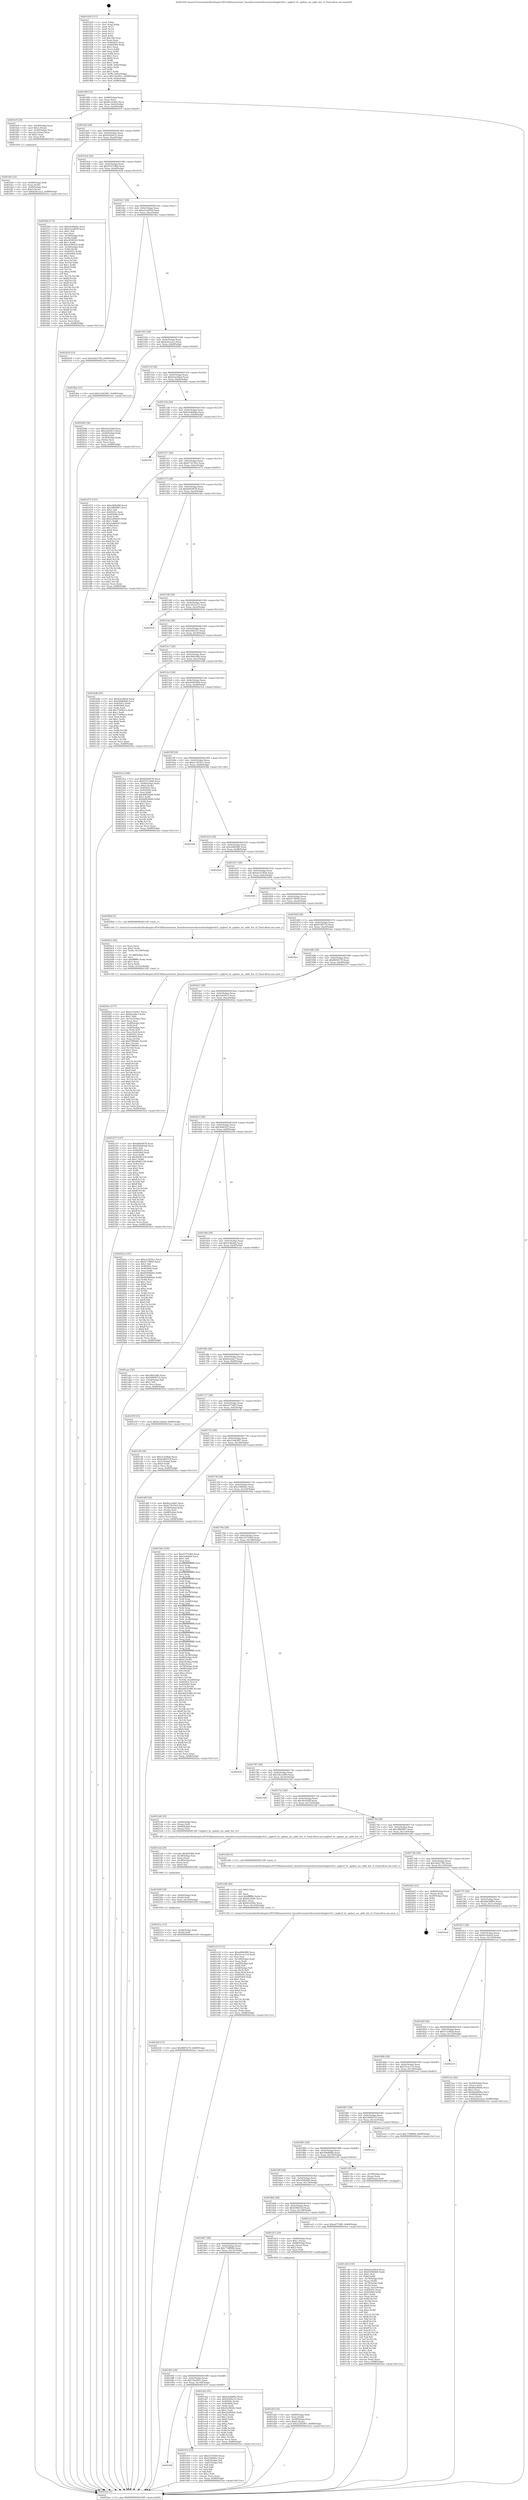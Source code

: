 digraph "0x401420" {
  label = "0x401420 (/mnt/c/Users/mathe/Desktop/tcc/POCII/binaries/extr_linuxdriversnetethernetintelixgbevfvf.c_ixgbevf_hv_update_mc_addr_list_vf_Final-ollvm.out::main(0))"
  labelloc = "t"
  node[shape=record]

  Entry [label="",width=0.3,height=0.3,shape=circle,fillcolor=black,style=filled]
  "0x40148f" [label="{
     0x40148f [32]\l
     | [instrs]\l
     &nbsp;&nbsp;0x40148f \<+6\>: mov -0x88(%rbp),%eax\l
     &nbsp;&nbsp;0x401495 \<+2\>: mov %eax,%ecx\l
     &nbsp;&nbsp;0x401497 \<+6\>: sub $0x8ec2e0d1,%ecx\l
     &nbsp;&nbsp;0x40149d \<+6\>: mov %eax,-0x9c(%rbp)\l
     &nbsp;&nbsp;0x4014a3 \<+6\>: mov %ecx,-0xa0(%rbp)\l
     &nbsp;&nbsp;0x4014a9 \<+6\>: je 0000000000401fc9 \<main+0xba9\>\l
  }"]
  "0x401fc9" [label="{
     0x401fc9 [29]\l
     | [instrs]\l
     &nbsp;&nbsp;0x401fc9 \<+4\>: mov -0x50(%rbp),%rax\l
     &nbsp;&nbsp;0x401fcd \<+6\>: movl $0x1,(%rax)\l
     &nbsp;&nbsp;0x401fd3 \<+4\>: mov -0x50(%rbp),%rax\l
     &nbsp;&nbsp;0x401fd7 \<+3\>: movslq (%rax),%rax\l
     &nbsp;&nbsp;0x401fda \<+4\>: shl $0x2,%rax\l
     &nbsp;&nbsp;0x401fde \<+3\>: mov %rax,%rdi\l
     &nbsp;&nbsp;0x401fe1 \<+5\>: call 0000000000401050 \<malloc@plt\>\l
     | [calls]\l
     &nbsp;&nbsp;0x401050 \{1\} (unknown)\l
  }"]
  "0x4014af" [label="{
     0x4014af [28]\l
     | [instrs]\l
     &nbsp;&nbsp;0x4014af \<+5\>: jmp 00000000004014b4 \<main+0x94\>\l
     &nbsp;&nbsp;0x4014b4 \<+6\>: mov -0x9c(%rbp),%eax\l
     &nbsp;&nbsp;0x4014ba \<+5\>: sub $0x92d2bc1e,%eax\l
     &nbsp;&nbsp;0x4014bf \<+6\>: mov %eax,-0xa4(%rbp)\l
     &nbsp;&nbsp;0x4014c5 \<+6\>: je 0000000000401f0d \<main+0xaed\>\l
  }"]
  Exit [label="",width=0.3,height=0.3,shape=circle,fillcolor=black,style=filled,peripheries=2]
  "0x401f0d" [label="{
     0x401f0d [173]\l
     | [instrs]\l
     &nbsp;&nbsp;0x401f0d \<+5\>: mov $0xb3e8dd4a,%eax\l
     &nbsp;&nbsp;0x401f12 \<+5\>: mov $0xa5ced659,%ecx\l
     &nbsp;&nbsp;0x401f17 \<+2\>: mov $0x1,%dl\l
     &nbsp;&nbsp;0x401f19 \<+2\>: xor %esi,%esi\l
     &nbsp;&nbsp;0x401f1b \<+4\>: mov -0x58(%rbp),%rdi\l
     &nbsp;&nbsp;0x401f1f \<+3\>: mov (%rdi),%r8d\l
     &nbsp;&nbsp;0x401f22 \<+7\>: add $0xc839f324,%r8d\l
     &nbsp;&nbsp;0x401f29 \<+4\>: add $0x1,%r8d\l
     &nbsp;&nbsp;0x401f2d \<+7\>: sub $0xc839f324,%r8d\l
     &nbsp;&nbsp;0x401f34 \<+4\>: mov -0x58(%rbp),%rdi\l
     &nbsp;&nbsp;0x401f38 \<+3\>: mov %r8d,(%rdi)\l
     &nbsp;&nbsp;0x401f3b \<+8\>: mov 0x40505c,%r8d\l
     &nbsp;&nbsp;0x401f43 \<+8\>: mov 0x405064,%r9d\l
     &nbsp;&nbsp;0x401f4b \<+3\>: sub $0x1,%esi\l
     &nbsp;&nbsp;0x401f4e \<+3\>: mov %r8d,%r10d\l
     &nbsp;&nbsp;0x401f51 \<+3\>: add %esi,%r10d\l
     &nbsp;&nbsp;0x401f54 \<+4\>: imul %r10d,%r8d\l
     &nbsp;&nbsp;0x401f58 \<+4\>: and $0x1,%r8d\l
     &nbsp;&nbsp;0x401f5c \<+4\>: cmp $0x0,%r8d\l
     &nbsp;&nbsp;0x401f60 \<+4\>: sete %r11b\l
     &nbsp;&nbsp;0x401f64 \<+4\>: cmp $0xa,%r9d\l
     &nbsp;&nbsp;0x401f68 \<+3\>: setl %bl\l
     &nbsp;&nbsp;0x401f6b \<+3\>: mov %r11b,%r14b\l
     &nbsp;&nbsp;0x401f6e \<+4\>: xor $0xff,%r14b\l
     &nbsp;&nbsp;0x401f72 \<+3\>: mov %bl,%r15b\l
     &nbsp;&nbsp;0x401f75 \<+4\>: xor $0xff,%r15b\l
     &nbsp;&nbsp;0x401f79 \<+3\>: xor $0x0,%dl\l
     &nbsp;&nbsp;0x401f7c \<+3\>: mov %r14b,%r12b\l
     &nbsp;&nbsp;0x401f7f \<+4\>: and $0x0,%r12b\l
     &nbsp;&nbsp;0x401f83 \<+3\>: and %dl,%r11b\l
     &nbsp;&nbsp;0x401f86 \<+3\>: mov %r15b,%r13b\l
     &nbsp;&nbsp;0x401f89 \<+4\>: and $0x0,%r13b\l
     &nbsp;&nbsp;0x401f8d \<+2\>: and %dl,%bl\l
     &nbsp;&nbsp;0x401f8f \<+3\>: or %r11b,%r12b\l
     &nbsp;&nbsp;0x401f92 \<+3\>: or %bl,%r13b\l
     &nbsp;&nbsp;0x401f95 \<+3\>: xor %r13b,%r12b\l
     &nbsp;&nbsp;0x401f98 \<+3\>: or %r15b,%r14b\l
     &nbsp;&nbsp;0x401f9b \<+4\>: xor $0xff,%r14b\l
     &nbsp;&nbsp;0x401f9f \<+3\>: or $0x0,%dl\l
     &nbsp;&nbsp;0x401fa2 \<+3\>: and %dl,%r14b\l
     &nbsp;&nbsp;0x401fa5 \<+3\>: or %r14b,%r12b\l
     &nbsp;&nbsp;0x401fa8 \<+4\>: test $0x1,%r12b\l
     &nbsp;&nbsp;0x401fac \<+3\>: cmovne %ecx,%eax\l
     &nbsp;&nbsp;0x401faf \<+6\>: mov %eax,-0x88(%rbp)\l
     &nbsp;&nbsp;0x401fb5 \<+5\>: jmp 00000000004025ee \<main+0x11ce\>\l
  }"]
  "0x4014cb" [label="{
     0x4014cb [28]\l
     | [instrs]\l
     &nbsp;&nbsp;0x4014cb \<+5\>: jmp 00000000004014d0 \<main+0xb0\>\l
     &nbsp;&nbsp;0x4014d0 \<+6\>: mov -0x9c(%rbp),%eax\l
     &nbsp;&nbsp;0x4014d6 \<+5\>: sub $0x97072480,%eax\l
     &nbsp;&nbsp;0x4014db \<+6\>: mov %eax,-0xa8(%rbp)\l
     &nbsp;&nbsp;0x4014e1 \<+6\>: je 0000000000402434 \<main+0x1014\>\l
  }"]
  "0x402226" [label="{
     0x402226 [15]\l
     | [instrs]\l
     &nbsp;&nbsp;0x402226 \<+10\>: movl $0xffd93279,-0x88(%rbp)\l
     &nbsp;&nbsp;0x402230 \<+5\>: jmp 00000000004025ee \<main+0x11ce\>\l
  }"]
  "0x402434" [label="{
     0x402434 [15]\l
     | [instrs]\l
     &nbsp;&nbsp;0x402434 \<+10\>: movl $0x3feb1700,-0x88(%rbp)\l
     &nbsp;&nbsp;0x40243e \<+5\>: jmp 00000000004025ee \<main+0x11ce\>\l
  }"]
  "0x4014e7" [label="{
     0x4014e7 [28]\l
     | [instrs]\l
     &nbsp;&nbsp;0x4014e7 \<+5\>: jmp 00000000004014ec \<main+0xcc\>\l
     &nbsp;&nbsp;0x4014ec \<+6\>: mov -0x9c(%rbp),%eax\l
     &nbsp;&nbsp;0x4014f2 \<+5\>: sub $0xa5ced659,%eax\l
     &nbsp;&nbsp;0x4014f7 \<+6\>: mov %eax,-0xac(%rbp)\l
     &nbsp;&nbsp;0x4014fd \<+6\>: je 0000000000401fba \<main+0xb9a\>\l
  }"]
  "0x40221a" [label="{
     0x40221a [12]\l
     | [instrs]\l
     &nbsp;&nbsp;0x40221a \<+4\>: mov -0x48(%rbp),%rdi\l
     &nbsp;&nbsp;0x40221e \<+3\>: mov (%rdi),%rdi\l
     &nbsp;&nbsp;0x402221 \<+5\>: call 0000000000401030 \<free@plt\>\l
     | [calls]\l
     &nbsp;&nbsp;0x401030 \{1\} (unknown)\l
  }"]
  "0x401fba" [label="{
     0x401fba [15]\l
     | [instrs]\l
     &nbsp;&nbsp;0x401fba \<+10\>: movl $0x23d43f07,-0x88(%rbp)\l
     &nbsp;&nbsp;0x401fc4 \<+5\>: jmp 00000000004025ee \<main+0x11ce\>\l
  }"]
  "0x401503" [label="{
     0x401503 [28]\l
     | [instrs]\l
     &nbsp;&nbsp;0x401503 \<+5\>: jmp 0000000000401508 \<main+0xe8\>\l
     &nbsp;&nbsp;0x401508 \<+6\>: mov -0x9c(%rbp),%eax\l
     &nbsp;&nbsp;0x40150e \<+5\>: sub $0xb26ceac2,%eax\l
     &nbsp;&nbsp;0x401513 \<+6\>: mov %eax,-0xb0(%rbp)\l
     &nbsp;&nbsp;0x401519 \<+6\>: je 0000000000402006 \<main+0xbe6\>\l
  }"]
  "0x402208" [label="{
     0x402208 [18]\l
     | [instrs]\l
     &nbsp;&nbsp;0x402208 \<+4\>: mov -0x60(%rbp),%rdi\l
     &nbsp;&nbsp;0x40220c \<+3\>: mov (%rdi),%rdi\l
     &nbsp;&nbsp;0x40220f \<+6\>: mov %eax,-0x150(%rbp)\l
     &nbsp;&nbsp;0x402215 \<+5\>: call 0000000000401030 \<free@plt\>\l
     | [calls]\l
     &nbsp;&nbsp;0x401030 \{1\} (unknown)\l
  }"]
  "0x402006" [label="{
     0x402006 [36]\l
     | [instrs]\l
     &nbsp;&nbsp;0x402006 \<+5\>: mov $0x36cf1b6f,%eax\l
     &nbsp;&nbsp;0x40200b \<+5\>: mov $0x2e65815,%ecx\l
     &nbsp;&nbsp;0x402010 \<+4\>: mov -0x40(%rbp),%rdx\l
     &nbsp;&nbsp;0x402014 \<+2\>: mov (%rdx),%esi\l
     &nbsp;&nbsp;0x402016 \<+4\>: mov -0x50(%rbp),%rdx\l
     &nbsp;&nbsp;0x40201a \<+2\>: cmp (%rdx),%esi\l
     &nbsp;&nbsp;0x40201c \<+3\>: cmovl %ecx,%eax\l
     &nbsp;&nbsp;0x40201f \<+6\>: mov %eax,-0x88(%rbp)\l
     &nbsp;&nbsp;0x402025 \<+5\>: jmp 00000000004025ee \<main+0x11ce\>\l
  }"]
  "0x40151f" [label="{
     0x40151f [28]\l
     | [instrs]\l
     &nbsp;&nbsp;0x40151f \<+5\>: jmp 0000000000401524 \<main+0x104\>\l
     &nbsp;&nbsp;0x401524 \<+6\>: mov -0x9c(%rbp),%eax\l
     &nbsp;&nbsp;0x40152a \<+5\>: sub $0xb3ac0bed,%eax\l
     &nbsp;&nbsp;0x40152f \<+6\>: mov %eax,-0xb4(%rbp)\l
     &nbsp;&nbsp;0x401535 \<+6\>: je 00000000004024bb \<main+0x109b\>\l
  }"]
  "0x4021eb" [label="{
     0x4021eb [29]\l
     | [instrs]\l
     &nbsp;&nbsp;0x4021eb \<+10\>: movabs $0x4030b6,%rdi\l
     &nbsp;&nbsp;0x4021f5 \<+4\>: mov -0x38(%rbp),%rsi\l
     &nbsp;&nbsp;0x4021f9 \<+2\>: mov %eax,(%rsi)\l
     &nbsp;&nbsp;0x4021fb \<+4\>: mov -0x38(%rbp),%rsi\l
     &nbsp;&nbsp;0x4021ff \<+2\>: mov (%rsi),%esi\l
     &nbsp;&nbsp;0x402201 \<+2\>: mov $0x0,%al\l
     &nbsp;&nbsp;0x402203 \<+5\>: call 0000000000401040 \<printf@plt\>\l
     | [calls]\l
     &nbsp;&nbsp;0x401040 \{1\} (unknown)\l
  }"]
  "0x4024bb" [label="{
     0x4024bb\l
  }", style=dashed]
  "0x40153b" [label="{
     0x40153b [28]\l
     | [instrs]\l
     &nbsp;&nbsp;0x40153b \<+5\>: jmp 0000000000401540 \<main+0x120\>\l
     &nbsp;&nbsp;0x401540 \<+6\>: mov -0x9c(%rbp),%eax\l
     &nbsp;&nbsp;0x401546 \<+5\>: sub $0xb3e8dd4a,%eax\l
     &nbsp;&nbsp;0x40154b \<+6\>: mov %eax,-0xb8(%rbp)\l
     &nbsp;&nbsp;0x401551 \<+6\>: je 0000000000402541 \<main+0x1121\>\l
  }"]
  "0x4020ee" [label="{
     0x4020ee [177]\l
     | [instrs]\l
     &nbsp;&nbsp;0x4020ee \<+5\>: mov $0xe11829c1,%ecx\l
     &nbsp;&nbsp;0x4020f3 \<+5\>: mov $0x82a2be7,%edx\l
     &nbsp;&nbsp;0x4020f8 \<+3\>: mov $0x1,%dil\l
     &nbsp;&nbsp;0x4020fb \<+6\>: mov -0x14c(%rbp),%esi\l
     &nbsp;&nbsp;0x402101 \<+3\>: imul %eax,%esi\l
     &nbsp;&nbsp;0x402104 \<+4\>: mov -0x48(%rbp),%r8\l
     &nbsp;&nbsp;0x402108 \<+3\>: mov (%r8),%r8\l
     &nbsp;&nbsp;0x40210b \<+4\>: mov -0x40(%rbp),%r9\l
     &nbsp;&nbsp;0x40210f \<+3\>: movslq (%r9),%r9\l
     &nbsp;&nbsp;0x402112 \<+4\>: mov %esi,(%r8,%r9,4)\l
     &nbsp;&nbsp;0x402116 \<+7\>: mov 0x40505c,%eax\l
     &nbsp;&nbsp;0x40211d \<+7\>: mov 0x405064,%esi\l
     &nbsp;&nbsp;0x402124 \<+3\>: mov %eax,%r10d\l
     &nbsp;&nbsp;0x402127 \<+7\>: add $0xf7f86065,%r10d\l
     &nbsp;&nbsp;0x40212e \<+4\>: sub $0x1,%r10d\l
     &nbsp;&nbsp;0x402132 \<+7\>: sub $0xf7f86065,%r10d\l
     &nbsp;&nbsp;0x402139 \<+4\>: imul %r10d,%eax\l
     &nbsp;&nbsp;0x40213d \<+3\>: and $0x1,%eax\l
     &nbsp;&nbsp;0x402140 \<+3\>: cmp $0x0,%eax\l
     &nbsp;&nbsp;0x402143 \<+4\>: sete %r11b\l
     &nbsp;&nbsp;0x402147 \<+3\>: cmp $0xa,%esi\l
     &nbsp;&nbsp;0x40214a \<+3\>: setl %bl\l
     &nbsp;&nbsp;0x40214d \<+3\>: mov %r11b,%r14b\l
     &nbsp;&nbsp;0x402150 \<+4\>: xor $0xff,%r14b\l
     &nbsp;&nbsp;0x402154 \<+3\>: mov %bl,%r15b\l
     &nbsp;&nbsp;0x402157 \<+4\>: xor $0xff,%r15b\l
     &nbsp;&nbsp;0x40215b \<+4\>: xor $0x0,%dil\l
     &nbsp;&nbsp;0x40215f \<+3\>: mov %r14b,%r12b\l
     &nbsp;&nbsp;0x402162 \<+4\>: and $0x0,%r12b\l
     &nbsp;&nbsp;0x402166 \<+3\>: and %dil,%r11b\l
     &nbsp;&nbsp;0x402169 \<+3\>: mov %r15b,%r13b\l
     &nbsp;&nbsp;0x40216c \<+4\>: and $0x0,%r13b\l
     &nbsp;&nbsp;0x402170 \<+3\>: and %dil,%bl\l
     &nbsp;&nbsp;0x402173 \<+3\>: or %r11b,%r12b\l
     &nbsp;&nbsp;0x402176 \<+3\>: or %bl,%r13b\l
     &nbsp;&nbsp;0x402179 \<+3\>: xor %r13b,%r12b\l
     &nbsp;&nbsp;0x40217c \<+3\>: or %r15b,%r14b\l
     &nbsp;&nbsp;0x40217f \<+4\>: xor $0xff,%r14b\l
     &nbsp;&nbsp;0x402183 \<+4\>: or $0x0,%dil\l
     &nbsp;&nbsp;0x402187 \<+3\>: and %dil,%r14b\l
     &nbsp;&nbsp;0x40218a \<+3\>: or %r14b,%r12b\l
     &nbsp;&nbsp;0x40218d \<+4\>: test $0x1,%r12b\l
     &nbsp;&nbsp;0x402191 \<+3\>: cmovne %edx,%ecx\l
     &nbsp;&nbsp;0x402194 \<+6\>: mov %ecx,-0x88(%rbp)\l
     &nbsp;&nbsp;0x40219a \<+5\>: jmp 00000000004025ee \<main+0x11ce\>\l
  }"]
  "0x402541" [label="{
     0x402541\l
  }", style=dashed]
  "0x401557" [label="{
     0x401557 [28]\l
     | [instrs]\l
     &nbsp;&nbsp;0x401557 \<+5\>: jmp 000000000040155c \<main+0x13c\>\l
     &nbsp;&nbsp;0x40155c \<+6\>: mov -0x9c(%rbp),%eax\l
     &nbsp;&nbsp;0x401562 \<+5\>: sub $0xb71b79a3,%eax\l
     &nbsp;&nbsp;0x401567 \<+6\>: mov %eax,-0xbc(%rbp)\l
     &nbsp;&nbsp;0x40156d \<+6\>: je 0000000000401d73 \<main+0x953\>\l
  }"]
  "0x4020c2" [label="{
     0x4020c2 [44]\l
     | [instrs]\l
     &nbsp;&nbsp;0x4020c2 \<+2\>: xor %ecx,%ecx\l
     &nbsp;&nbsp;0x4020c4 \<+5\>: mov $0x2,%edx\l
     &nbsp;&nbsp;0x4020c9 \<+6\>: mov %edx,-0x148(%rbp)\l
     &nbsp;&nbsp;0x4020cf \<+1\>: cltd\l
     &nbsp;&nbsp;0x4020d0 \<+6\>: mov -0x148(%rbp),%esi\l
     &nbsp;&nbsp;0x4020d6 \<+2\>: idiv %esi\l
     &nbsp;&nbsp;0x4020d8 \<+6\>: imul $0xfffffffe,%edx,%edx\l
     &nbsp;&nbsp;0x4020de \<+3\>: sub $0x1,%ecx\l
     &nbsp;&nbsp;0x4020e1 \<+2\>: sub %ecx,%edx\l
     &nbsp;&nbsp;0x4020e3 \<+6\>: mov %edx,-0x14c(%rbp)\l
     &nbsp;&nbsp;0x4020e9 \<+5\>: call 0000000000401160 \<next_i\>\l
     | [calls]\l
     &nbsp;&nbsp;0x401160 \{1\} (/mnt/c/Users/mathe/Desktop/tcc/POCII/binaries/extr_linuxdriversnetethernetintelixgbevfvf.c_ixgbevf_hv_update_mc_addr_list_vf_Final-ollvm.out::next_i)\l
  }"]
  "0x401d73" [label="{
     0x401d73 [147]\l
     | [instrs]\l
     &nbsp;&nbsp;0x401d73 \<+5\>: mov $0xe608ef80,%eax\l
     &nbsp;&nbsp;0x401d78 \<+5\>: mov $0x3f869f67,%ecx\l
     &nbsp;&nbsp;0x401d7d \<+2\>: mov $0x1,%dl\l
     &nbsp;&nbsp;0x401d7f \<+7\>: mov 0x40505c,%esi\l
     &nbsp;&nbsp;0x401d86 \<+7\>: mov 0x405064,%edi\l
     &nbsp;&nbsp;0x401d8d \<+3\>: mov %esi,%r8d\l
     &nbsp;&nbsp;0x401d90 \<+7\>: add $0x2a46fe03,%r8d\l
     &nbsp;&nbsp;0x401d97 \<+4\>: sub $0x1,%r8d\l
     &nbsp;&nbsp;0x401d9b \<+7\>: sub $0x2a46fe03,%r8d\l
     &nbsp;&nbsp;0x401da2 \<+4\>: imul %r8d,%esi\l
     &nbsp;&nbsp;0x401da6 \<+3\>: and $0x1,%esi\l
     &nbsp;&nbsp;0x401da9 \<+3\>: cmp $0x0,%esi\l
     &nbsp;&nbsp;0x401dac \<+4\>: sete %r9b\l
     &nbsp;&nbsp;0x401db0 \<+3\>: cmp $0xa,%edi\l
     &nbsp;&nbsp;0x401db3 \<+4\>: setl %r10b\l
     &nbsp;&nbsp;0x401db7 \<+3\>: mov %r9b,%r11b\l
     &nbsp;&nbsp;0x401dba \<+4\>: xor $0xff,%r11b\l
     &nbsp;&nbsp;0x401dbe \<+3\>: mov %r10b,%bl\l
     &nbsp;&nbsp;0x401dc1 \<+3\>: xor $0xff,%bl\l
     &nbsp;&nbsp;0x401dc4 \<+3\>: xor $0x0,%dl\l
     &nbsp;&nbsp;0x401dc7 \<+3\>: mov %r11b,%r14b\l
     &nbsp;&nbsp;0x401dca \<+4\>: and $0x0,%r14b\l
     &nbsp;&nbsp;0x401dce \<+3\>: and %dl,%r9b\l
     &nbsp;&nbsp;0x401dd1 \<+3\>: mov %bl,%r15b\l
     &nbsp;&nbsp;0x401dd4 \<+4\>: and $0x0,%r15b\l
     &nbsp;&nbsp;0x401dd8 \<+3\>: and %dl,%r10b\l
     &nbsp;&nbsp;0x401ddb \<+3\>: or %r9b,%r14b\l
     &nbsp;&nbsp;0x401dde \<+3\>: or %r10b,%r15b\l
     &nbsp;&nbsp;0x401de1 \<+3\>: xor %r15b,%r14b\l
     &nbsp;&nbsp;0x401de4 \<+3\>: or %bl,%r11b\l
     &nbsp;&nbsp;0x401de7 \<+4\>: xor $0xff,%r11b\l
     &nbsp;&nbsp;0x401deb \<+3\>: or $0x0,%dl\l
     &nbsp;&nbsp;0x401dee \<+3\>: and %dl,%r11b\l
     &nbsp;&nbsp;0x401df1 \<+3\>: or %r11b,%r14b\l
     &nbsp;&nbsp;0x401df4 \<+4\>: test $0x1,%r14b\l
     &nbsp;&nbsp;0x401df8 \<+3\>: cmovne %ecx,%eax\l
     &nbsp;&nbsp;0x401dfb \<+6\>: mov %eax,-0x88(%rbp)\l
     &nbsp;&nbsp;0x401e01 \<+5\>: jmp 00000000004025ee \<main+0x11ce\>\l
  }"]
  "0x401573" [label="{
     0x401573 [28]\l
     | [instrs]\l
     &nbsp;&nbsp;0x401573 \<+5\>: jmp 0000000000401578 \<main+0x158\>\l
     &nbsp;&nbsp;0x401578 \<+6\>: mov -0x9c(%rbp),%eax\l
     &nbsp;&nbsp;0x40157e \<+5\>: sub $0xbf929678,%eax\l
     &nbsp;&nbsp;0x401583 \<+6\>: mov %eax,-0xc0(%rbp)\l
     &nbsp;&nbsp;0x401589 \<+6\>: je 00000000004025da \<main+0x11ba\>\l
  }"]
  "0x401fe6" [label="{
     0x401fe6 [32]\l
     | [instrs]\l
     &nbsp;&nbsp;0x401fe6 \<+4\>: mov -0x48(%rbp),%rdi\l
     &nbsp;&nbsp;0x401fea \<+3\>: mov %rax,(%rdi)\l
     &nbsp;&nbsp;0x401fed \<+4\>: mov -0x40(%rbp),%rax\l
     &nbsp;&nbsp;0x401ff1 \<+6\>: movl $0x0,(%rax)\l
     &nbsp;&nbsp;0x401ff7 \<+10\>: movl $0xb26ceac2,-0x88(%rbp)\l
     &nbsp;&nbsp;0x402001 \<+5\>: jmp 00000000004025ee \<main+0x11ce\>\l
  }"]
  "0x4025da" [label="{
     0x4025da\l
  }", style=dashed]
  "0x40158f" [label="{
     0x40158f [28]\l
     | [instrs]\l
     &nbsp;&nbsp;0x40158f \<+5\>: jmp 0000000000401594 \<main+0x174\>\l
     &nbsp;&nbsp;0x401594 \<+6\>: mov -0x9c(%rbp),%eax\l
     &nbsp;&nbsp;0x40159a \<+5\>: sub $0xc2632e15,%eax\l
     &nbsp;&nbsp;0x40159f \<+6\>: mov %eax,-0xc4(%rbp)\l
     &nbsp;&nbsp;0x4015a5 \<+6\>: je 00000000004025c6 \<main+0x11a6\>\l
  }"]
  "0x401e33" [label="{
     0x401e33 [112]\l
     | [instrs]\l
     &nbsp;&nbsp;0x401e33 \<+5\>: mov $0xe608ef80,%ecx\l
     &nbsp;&nbsp;0x401e38 \<+5\>: mov $0x55cac114,%edx\l
     &nbsp;&nbsp;0x401e3d \<+2\>: xor %esi,%esi\l
     &nbsp;&nbsp;0x401e3f \<+6\>: mov -0x144(%rbp),%edi\l
     &nbsp;&nbsp;0x401e45 \<+3\>: imul %eax,%edi\l
     &nbsp;&nbsp;0x401e48 \<+4\>: mov -0x60(%rbp),%r8\l
     &nbsp;&nbsp;0x401e4c \<+3\>: mov (%r8),%r8\l
     &nbsp;&nbsp;0x401e4f \<+4\>: mov -0x58(%rbp),%r9\l
     &nbsp;&nbsp;0x401e53 \<+3\>: movslq (%r9),%r9\l
     &nbsp;&nbsp;0x401e56 \<+4\>: mov %edi,(%r8,%r9,4)\l
     &nbsp;&nbsp;0x401e5a \<+7\>: mov 0x40505c,%eax\l
     &nbsp;&nbsp;0x401e61 \<+7\>: mov 0x405064,%edi\l
     &nbsp;&nbsp;0x401e68 \<+3\>: sub $0x1,%esi\l
     &nbsp;&nbsp;0x401e6b \<+3\>: mov %eax,%r10d\l
     &nbsp;&nbsp;0x401e6e \<+3\>: add %esi,%r10d\l
     &nbsp;&nbsp;0x401e71 \<+4\>: imul %r10d,%eax\l
     &nbsp;&nbsp;0x401e75 \<+3\>: and $0x1,%eax\l
     &nbsp;&nbsp;0x401e78 \<+3\>: cmp $0x0,%eax\l
     &nbsp;&nbsp;0x401e7b \<+4\>: sete %r11b\l
     &nbsp;&nbsp;0x401e7f \<+3\>: cmp $0xa,%edi\l
     &nbsp;&nbsp;0x401e82 \<+3\>: setl %bl\l
     &nbsp;&nbsp;0x401e85 \<+3\>: mov %r11b,%r14b\l
     &nbsp;&nbsp;0x401e88 \<+3\>: and %bl,%r14b\l
     &nbsp;&nbsp;0x401e8b \<+3\>: xor %bl,%r11b\l
     &nbsp;&nbsp;0x401e8e \<+3\>: or %r11b,%r14b\l
     &nbsp;&nbsp;0x401e91 \<+4\>: test $0x1,%r14b\l
     &nbsp;&nbsp;0x401e95 \<+3\>: cmovne %edx,%ecx\l
     &nbsp;&nbsp;0x401e98 \<+6\>: mov %ecx,-0x88(%rbp)\l
     &nbsp;&nbsp;0x401e9e \<+5\>: jmp 00000000004025ee \<main+0x11ce\>\l
  }"]
  "0x4025c6" [label="{
     0x4025c6\l
  }", style=dashed]
  "0x4015ab" [label="{
     0x4015ab [28]\l
     | [instrs]\l
     &nbsp;&nbsp;0x4015ab \<+5\>: jmp 00000000004015b0 \<main+0x190\>\l
     &nbsp;&nbsp;0x4015b0 \<+6\>: mov -0x9c(%rbp),%eax\l
     &nbsp;&nbsp;0x4015b6 \<+5\>: sub $0xc646cf1c,%eax\l
     &nbsp;&nbsp;0x4015bb \<+6\>: mov %eax,-0xc8(%rbp)\l
     &nbsp;&nbsp;0x4015c1 \<+6\>: je 00000000004022cd \<main+0xead\>\l
  }"]
  "0x401e0b" [label="{
     0x401e0b [40]\l
     | [instrs]\l
     &nbsp;&nbsp;0x401e0b \<+5\>: mov $0x2,%ecx\l
     &nbsp;&nbsp;0x401e10 \<+1\>: cltd\l
     &nbsp;&nbsp;0x401e11 \<+2\>: idiv %ecx\l
     &nbsp;&nbsp;0x401e13 \<+6\>: imul $0xfffffffe,%edx,%ecx\l
     &nbsp;&nbsp;0x401e19 \<+6\>: sub $0x65cf26fc,%ecx\l
     &nbsp;&nbsp;0x401e1f \<+3\>: add $0x1,%ecx\l
     &nbsp;&nbsp;0x401e22 \<+6\>: add $0x65cf26fc,%ecx\l
     &nbsp;&nbsp;0x401e28 \<+6\>: mov %ecx,-0x144(%rbp)\l
     &nbsp;&nbsp;0x401e2e \<+5\>: call 0000000000401160 \<next_i\>\l
     | [calls]\l
     &nbsp;&nbsp;0x401160 \{1\} (/mnt/c/Users/mathe/Desktop/tcc/POCII/binaries/extr_linuxdriversnetethernetintelixgbevfvf.c_ixgbevf_hv_update_mc_addr_list_vf_Final-ollvm.out::next_i)\l
  }"]
  "0x4022cd" [label="{
     0x4022cd\l
  }", style=dashed]
  "0x4015c7" [label="{
     0x4015c7 [28]\l
     | [instrs]\l
     &nbsp;&nbsp;0x4015c7 \<+5\>: jmp 00000000004015cc \<main+0x1ac\>\l
     &nbsp;&nbsp;0x4015cc \<+6\>: mov -0x9c(%rbp),%eax\l
     &nbsp;&nbsp;0x4015d2 \<+5\>: sub $0xcf8d1d66,%eax\l
     &nbsp;&nbsp;0x4015d7 \<+6\>: mov %eax,-0xcc(%rbp)\l
     &nbsp;&nbsp;0x4015dd \<+6\>: je 0000000000401bdb \<main+0x7bb\>\l
  }"]
  "0x401d2f" [label="{
     0x401d2f [32]\l
     | [instrs]\l
     &nbsp;&nbsp;0x401d2f \<+4\>: mov -0x60(%rbp),%rdi\l
     &nbsp;&nbsp;0x401d33 \<+3\>: mov %rax,(%rdi)\l
     &nbsp;&nbsp;0x401d36 \<+4\>: mov -0x58(%rbp),%rax\l
     &nbsp;&nbsp;0x401d3a \<+6\>: movl $0x0,(%rax)\l
     &nbsp;&nbsp;0x401d40 \<+10\>: movl $0x23d43f07,-0x88(%rbp)\l
     &nbsp;&nbsp;0x401d4a \<+5\>: jmp 00000000004025ee \<main+0x11ce\>\l
  }"]
  "0x401bdb" [label="{
     0x401bdb [91]\l
     | [instrs]\l
     &nbsp;&nbsp;0x401bdb \<+5\>: mov $0xb3ac0bed,%eax\l
     &nbsp;&nbsp;0x401be0 \<+5\>: mov $0x5bb8fddb,%ecx\l
     &nbsp;&nbsp;0x401be5 \<+7\>: mov 0x40505c,%edx\l
     &nbsp;&nbsp;0x401bec \<+7\>: mov 0x405064,%esi\l
     &nbsp;&nbsp;0x401bf3 \<+2\>: mov %edx,%edi\l
     &nbsp;&nbsp;0x401bf5 \<+6\>: add $0x71096a1a,%edi\l
     &nbsp;&nbsp;0x401bfb \<+3\>: sub $0x1,%edi\l
     &nbsp;&nbsp;0x401bfe \<+6\>: sub $0x71096a1a,%edi\l
     &nbsp;&nbsp;0x401c04 \<+3\>: imul %edi,%edx\l
     &nbsp;&nbsp;0x401c07 \<+3\>: and $0x1,%edx\l
     &nbsp;&nbsp;0x401c0a \<+3\>: cmp $0x0,%edx\l
     &nbsp;&nbsp;0x401c0d \<+4\>: sete %r8b\l
     &nbsp;&nbsp;0x401c11 \<+3\>: cmp $0xa,%esi\l
     &nbsp;&nbsp;0x401c14 \<+4\>: setl %r9b\l
     &nbsp;&nbsp;0x401c18 \<+3\>: mov %r8b,%r10b\l
     &nbsp;&nbsp;0x401c1b \<+3\>: and %r9b,%r10b\l
     &nbsp;&nbsp;0x401c1e \<+3\>: xor %r9b,%r8b\l
     &nbsp;&nbsp;0x401c21 \<+3\>: or %r8b,%r10b\l
     &nbsp;&nbsp;0x401c24 \<+4\>: test $0x1,%r10b\l
     &nbsp;&nbsp;0x401c28 \<+3\>: cmovne %ecx,%eax\l
     &nbsp;&nbsp;0x401c2b \<+6\>: mov %eax,-0x88(%rbp)\l
     &nbsp;&nbsp;0x401c31 \<+5\>: jmp 00000000004025ee \<main+0x11ce\>\l
  }"]
  "0x4015e3" [label="{
     0x4015e3 [28]\l
     | [instrs]\l
     &nbsp;&nbsp;0x4015e3 \<+5\>: jmp 00000000004015e8 \<main+0x1c8\>\l
     &nbsp;&nbsp;0x4015e8 \<+6\>: mov -0x9c(%rbp),%eax\l
     &nbsp;&nbsp;0x4015ee \<+5\>: sub $0xd566954d,%eax\l
     &nbsp;&nbsp;0x4015f3 \<+6\>: mov %eax,-0xd0(%rbp)\l
     &nbsp;&nbsp;0x4015f9 \<+6\>: je 00000000004023ca \<main+0xfaa\>\l
  }"]
  "0x401c46" [label="{
     0x401c46 [159]\l
     | [instrs]\l
     &nbsp;&nbsp;0x401c46 \<+5\>: mov $0xb3ac0bed,%ecx\l
     &nbsp;&nbsp;0x401c4b \<+5\>: mov $0x5f280466,%edx\l
     &nbsp;&nbsp;0x401c50 \<+3\>: mov $0x1,%sil\l
     &nbsp;&nbsp;0x401c53 \<+3\>: xor %r8d,%r8d\l
     &nbsp;&nbsp;0x401c56 \<+4\>: mov -0x70(%rbp),%rdi\l
     &nbsp;&nbsp;0x401c5a \<+2\>: mov %eax,(%rdi)\l
     &nbsp;&nbsp;0x401c5c \<+4\>: mov -0x70(%rbp),%rdi\l
     &nbsp;&nbsp;0x401c60 \<+2\>: mov (%rdi),%eax\l
     &nbsp;&nbsp;0x401c62 \<+3\>: mov %eax,-0x2c(%rbp)\l
     &nbsp;&nbsp;0x401c65 \<+7\>: mov 0x40505c,%eax\l
     &nbsp;&nbsp;0x401c6c \<+8\>: mov 0x405064,%r9d\l
     &nbsp;&nbsp;0x401c74 \<+4\>: sub $0x1,%r8d\l
     &nbsp;&nbsp;0x401c78 \<+3\>: mov %eax,%r10d\l
     &nbsp;&nbsp;0x401c7b \<+3\>: add %r8d,%r10d\l
     &nbsp;&nbsp;0x401c7e \<+4\>: imul %r10d,%eax\l
     &nbsp;&nbsp;0x401c82 \<+3\>: and $0x1,%eax\l
     &nbsp;&nbsp;0x401c85 \<+3\>: cmp $0x0,%eax\l
     &nbsp;&nbsp;0x401c88 \<+4\>: sete %r11b\l
     &nbsp;&nbsp;0x401c8c \<+4\>: cmp $0xa,%r9d\l
     &nbsp;&nbsp;0x401c90 \<+3\>: setl %bl\l
     &nbsp;&nbsp;0x401c93 \<+3\>: mov %r11b,%r14b\l
     &nbsp;&nbsp;0x401c96 \<+4\>: xor $0xff,%r14b\l
     &nbsp;&nbsp;0x401c9a \<+3\>: mov %bl,%r15b\l
     &nbsp;&nbsp;0x401c9d \<+4\>: xor $0xff,%r15b\l
     &nbsp;&nbsp;0x401ca1 \<+4\>: xor $0x1,%sil\l
     &nbsp;&nbsp;0x401ca5 \<+3\>: mov %r14b,%r12b\l
     &nbsp;&nbsp;0x401ca8 \<+4\>: and $0xff,%r12b\l
     &nbsp;&nbsp;0x401cac \<+3\>: and %sil,%r11b\l
     &nbsp;&nbsp;0x401caf \<+3\>: mov %r15b,%r13b\l
     &nbsp;&nbsp;0x401cb2 \<+4\>: and $0xff,%r13b\l
     &nbsp;&nbsp;0x401cb6 \<+3\>: and %sil,%bl\l
     &nbsp;&nbsp;0x401cb9 \<+3\>: or %r11b,%r12b\l
     &nbsp;&nbsp;0x401cbc \<+3\>: or %bl,%r13b\l
     &nbsp;&nbsp;0x401cbf \<+3\>: xor %r13b,%r12b\l
     &nbsp;&nbsp;0x401cc2 \<+3\>: or %r15b,%r14b\l
     &nbsp;&nbsp;0x401cc5 \<+4\>: xor $0xff,%r14b\l
     &nbsp;&nbsp;0x401cc9 \<+4\>: or $0x1,%sil\l
     &nbsp;&nbsp;0x401ccd \<+3\>: and %sil,%r14b\l
     &nbsp;&nbsp;0x401cd0 \<+3\>: or %r14b,%r12b\l
     &nbsp;&nbsp;0x401cd3 \<+4\>: test $0x1,%r12b\l
     &nbsp;&nbsp;0x401cd7 \<+3\>: cmovne %edx,%ecx\l
     &nbsp;&nbsp;0x401cda \<+6\>: mov %ecx,-0x88(%rbp)\l
     &nbsp;&nbsp;0x401ce0 \<+5\>: jmp 00000000004025ee \<main+0x11ce\>\l
  }"]
  "0x4023ca" [label="{
     0x4023ca [106]\l
     | [instrs]\l
     &nbsp;&nbsp;0x4023ca \<+5\>: mov $0xbf929678,%eax\l
     &nbsp;&nbsp;0x4023cf \<+5\>: mov $0x97072480,%ecx\l
     &nbsp;&nbsp;0x4023d4 \<+4\>: mov -0x80(%rbp),%rdx\l
     &nbsp;&nbsp;0x4023d8 \<+6\>: movl $0x0,(%rdx)\l
     &nbsp;&nbsp;0x4023de \<+7\>: mov 0x40505c,%esi\l
     &nbsp;&nbsp;0x4023e5 \<+7\>: mov 0x405064,%edi\l
     &nbsp;&nbsp;0x4023ec \<+3\>: mov %esi,%r8d\l
     &nbsp;&nbsp;0x4023ef \<+7\>: add $0x8d954b40,%r8d\l
     &nbsp;&nbsp;0x4023f6 \<+4\>: sub $0x1,%r8d\l
     &nbsp;&nbsp;0x4023fa \<+7\>: sub $0x8d954b40,%r8d\l
     &nbsp;&nbsp;0x402401 \<+4\>: imul %r8d,%esi\l
     &nbsp;&nbsp;0x402405 \<+3\>: and $0x1,%esi\l
     &nbsp;&nbsp;0x402408 \<+3\>: cmp $0x0,%esi\l
     &nbsp;&nbsp;0x40240b \<+4\>: sete %r9b\l
     &nbsp;&nbsp;0x40240f \<+3\>: cmp $0xa,%edi\l
     &nbsp;&nbsp;0x402412 \<+4\>: setl %r10b\l
     &nbsp;&nbsp;0x402416 \<+3\>: mov %r9b,%r11b\l
     &nbsp;&nbsp;0x402419 \<+3\>: and %r10b,%r11b\l
     &nbsp;&nbsp;0x40241c \<+3\>: xor %r10b,%r9b\l
     &nbsp;&nbsp;0x40241f \<+3\>: or %r9b,%r11b\l
     &nbsp;&nbsp;0x402422 \<+4\>: test $0x1,%r11b\l
     &nbsp;&nbsp;0x402426 \<+3\>: cmovne %ecx,%eax\l
     &nbsp;&nbsp;0x402429 \<+6\>: mov %eax,-0x88(%rbp)\l
     &nbsp;&nbsp;0x40242f \<+5\>: jmp 00000000004025ee \<main+0x11ce\>\l
  }"]
  "0x4015ff" [label="{
     0x4015ff [28]\l
     | [instrs]\l
     &nbsp;&nbsp;0x4015ff \<+5\>: jmp 0000000000401604 \<main+0x1e4\>\l
     &nbsp;&nbsp;0x401604 \<+6\>: mov -0x9c(%rbp),%eax\l
     &nbsp;&nbsp;0x40160a \<+5\>: sub $0xe11829c1,%eax\l
     &nbsp;&nbsp;0x40160f \<+6\>: mov %eax,-0xd4(%rbp)\l
     &nbsp;&nbsp;0x401615 \<+6\>: je 000000000040256b \<main+0x114b\>\l
  }"]
  "0x401420" [label="{
     0x401420 [111]\l
     | [instrs]\l
     &nbsp;&nbsp;0x401420 \<+1\>: push %rbp\l
     &nbsp;&nbsp;0x401421 \<+3\>: mov %rsp,%rbp\l
     &nbsp;&nbsp;0x401424 \<+2\>: push %r15\l
     &nbsp;&nbsp;0x401426 \<+2\>: push %r14\l
     &nbsp;&nbsp;0x401428 \<+2\>: push %r13\l
     &nbsp;&nbsp;0x40142a \<+2\>: push %r12\l
     &nbsp;&nbsp;0x40142c \<+1\>: push %rbx\l
     &nbsp;&nbsp;0x40142d \<+7\>: sub $0x148,%rsp\l
     &nbsp;&nbsp;0x401434 \<+2\>: xor %eax,%eax\l
     &nbsp;&nbsp;0x401436 \<+7\>: mov 0x40505c,%ecx\l
     &nbsp;&nbsp;0x40143d \<+7\>: mov 0x405064,%edx\l
     &nbsp;&nbsp;0x401444 \<+3\>: sub $0x1,%eax\l
     &nbsp;&nbsp;0x401447 \<+3\>: mov %ecx,%r8d\l
     &nbsp;&nbsp;0x40144a \<+3\>: add %eax,%r8d\l
     &nbsp;&nbsp;0x40144d \<+4\>: imul %r8d,%ecx\l
     &nbsp;&nbsp;0x401451 \<+3\>: and $0x1,%ecx\l
     &nbsp;&nbsp;0x401454 \<+3\>: cmp $0x0,%ecx\l
     &nbsp;&nbsp;0x401457 \<+4\>: sete %r9b\l
     &nbsp;&nbsp;0x40145b \<+4\>: and $0x1,%r9b\l
     &nbsp;&nbsp;0x40145f \<+7\>: mov %r9b,-0x82(%rbp)\l
     &nbsp;&nbsp;0x401466 \<+3\>: cmp $0xa,%edx\l
     &nbsp;&nbsp;0x401469 \<+4\>: setl %r9b\l
     &nbsp;&nbsp;0x40146d \<+4\>: and $0x1,%r9b\l
     &nbsp;&nbsp;0x401471 \<+7\>: mov %r9b,-0x81(%rbp)\l
     &nbsp;&nbsp;0x401478 \<+10\>: movl $0x7a6cf91c,-0x88(%rbp)\l
     &nbsp;&nbsp;0x401482 \<+6\>: mov %edi,-0x8c(%rbp)\l
     &nbsp;&nbsp;0x401488 \<+7\>: mov %rsi,-0x98(%rbp)\l
  }"]
  "0x40256b" [label="{
     0x40256b\l
  }", style=dashed]
  "0x40161b" [label="{
     0x40161b [28]\l
     | [instrs]\l
     &nbsp;&nbsp;0x40161b \<+5\>: jmp 0000000000401620 \<main+0x200\>\l
     &nbsp;&nbsp;0x401620 \<+6\>: mov -0x9c(%rbp),%eax\l
     &nbsp;&nbsp;0x401626 \<+5\>: sub $0xe608ef80,%eax\l
     &nbsp;&nbsp;0x40162b \<+6\>: mov %eax,-0xd8(%rbp)\l
     &nbsp;&nbsp;0x401631 \<+6\>: je 00000000004024eb \<main+0x10cb\>\l
  }"]
  "0x4025ee" [label="{
     0x4025ee [5]\l
     | [instrs]\l
     &nbsp;&nbsp;0x4025ee \<+5\>: jmp 000000000040148f \<main+0x6f\>\l
  }"]
  "0x4024eb" [label="{
     0x4024eb\l
  }", style=dashed]
  "0x401637" [label="{
     0x401637 [28]\l
     | [instrs]\l
     &nbsp;&nbsp;0x401637 \<+5\>: jmp 000000000040163c \<main+0x21c\>\l
     &nbsp;&nbsp;0x40163c \<+6\>: mov -0x9c(%rbp),%eax\l
     &nbsp;&nbsp;0x401642 \<+5\>: sub $0xeb31285b,%eax\l
     &nbsp;&nbsp;0x401647 \<+6\>: mov %eax,-0xdc(%rbp)\l
     &nbsp;&nbsp;0x40164d \<+6\>: je 000000000040249d \<main+0x107d\>\l
  }"]
  "0x40190f" [label="{
     0x40190f\l
  }", style=dashed]
  "0x40249d" [label="{
     0x40249d\l
  }", style=dashed]
  "0x401653" [label="{
     0x401653 [28]\l
     | [instrs]\l
     &nbsp;&nbsp;0x401653 \<+5\>: jmp 0000000000401658 \<main+0x238\>\l
     &nbsp;&nbsp;0x401658 \<+6\>: mov -0x9c(%rbp),%eax\l
     &nbsp;&nbsp;0x40165e \<+5\>: sub $0xf273f040,%eax\l
     &nbsp;&nbsp;0x401663 \<+6\>: mov %eax,-0xe0(%rbp)\l
     &nbsp;&nbsp;0x401669 \<+6\>: je 00000000004020bd \<main+0xc9d\>\l
  }"]
  "0x401919" [label="{
     0x401919 [53]\l
     | [instrs]\l
     &nbsp;&nbsp;0x401919 \<+5\>: mov $0x31f7d360,%eax\l
     &nbsp;&nbsp;0x40191e \<+5\>: mov $0x23fd09ec,%ecx\l
     &nbsp;&nbsp;0x401923 \<+6\>: mov -0x82(%rbp),%dl\l
     &nbsp;&nbsp;0x401929 \<+7\>: mov -0x81(%rbp),%sil\l
     &nbsp;&nbsp;0x401930 \<+3\>: mov %dl,%dil\l
     &nbsp;&nbsp;0x401933 \<+3\>: and %sil,%dil\l
     &nbsp;&nbsp;0x401936 \<+3\>: xor %sil,%dl\l
     &nbsp;&nbsp;0x401939 \<+3\>: or %dl,%dil\l
     &nbsp;&nbsp;0x40193c \<+4\>: test $0x1,%dil\l
     &nbsp;&nbsp;0x401940 \<+3\>: cmovne %ecx,%eax\l
     &nbsp;&nbsp;0x401943 \<+6\>: mov %eax,-0x88(%rbp)\l
     &nbsp;&nbsp;0x401949 \<+5\>: jmp 00000000004025ee \<main+0x11ce\>\l
  }"]
  "0x4020bd" [label="{
     0x4020bd [5]\l
     | [instrs]\l
     &nbsp;&nbsp;0x4020bd \<+5\>: call 0000000000401160 \<next_i\>\l
     | [calls]\l
     &nbsp;&nbsp;0x401160 \{1\} (/mnt/c/Users/mathe/Desktop/tcc/POCII/binaries/extr_linuxdriversnetethernetintelixgbevfvf.c_ixgbevf_hv_update_mc_addr_list_vf_Final-ollvm.out::next_i)\l
  }"]
  "0x40166f" [label="{
     0x40166f [28]\l
     | [instrs]\l
     &nbsp;&nbsp;0x40166f \<+5\>: jmp 0000000000401674 \<main+0x254\>\l
     &nbsp;&nbsp;0x401674 \<+6\>: mov -0x9c(%rbp),%eax\l
     &nbsp;&nbsp;0x40167a \<+5\>: sub $0xf53f037b,%eax\l
     &nbsp;&nbsp;0x40167f \<+6\>: mov %eax,-0xe4(%rbp)\l
     &nbsp;&nbsp;0x401685 \<+6\>: je 0000000000401bcc \<main+0x7ac\>\l
  }"]
  "0x4018f3" [label="{
     0x4018f3 [28]\l
     | [instrs]\l
     &nbsp;&nbsp;0x4018f3 \<+5\>: jmp 00000000004018f8 \<main+0x4d8\>\l
     &nbsp;&nbsp;0x4018f8 \<+6\>: mov -0x9c(%rbp),%eax\l
     &nbsp;&nbsp;0x4018fe \<+5\>: sub $0x7a6cf91c,%eax\l
     &nbsp;&nbsp;0x401903 \<+6\>: mov %eax,-0x140(%rbp)\l
     &nbsp;&nbsp;0x401909 \<+6\>: je 0000000000401919 \<main+0x4f9\>\l
  }"]
  "0x401bcc" [label="{
     0x401bcc\l
  }", style=dashed]
  "0x40168b" [label="{
     0x40168b [28]\l
     | [instrs]\l
     &nbsp;&nbsp;0x40168b \<+5\>: jmp 0000000000401690 \<main+0x270\>\l
     &nbsp;&nbsp;0x401690 \<+6\>: mov -0x9c(%rbp),%eax\l
     &nbsp;&nbsp;0x401696 \<+5\>: sub $0xffd93279,%eax\l
     &nbsp;&nbsp;0x40169b \<+6\>: mov %eax,-0xe8(%rbp)\l
     &nbsp;&nbsp;0x4016a1 \<+6\>: je 0000000000402337 \<main+0xf17\>\l
  }"]
  "0x401eb2" [label="{
     0x401eb2 [91]\l
     | [instrs]\l
     &nbsp;&nbsp;0x401eb2 \<+5\>: mov $0xb3e8dd4a,%eax\l
     &nbsp;&nbsp;0x401eb7 \<+5\>: mov $0x92d2bc1e,%ecx\l
     &nbsp;&nbsp;0x401ebc \<+7\>: mov 0x40505c,%edx\l
     &nbsp;&nbsp;0x401ec3 \<+7\>: mov 0x405064,%esi\l
     &nbsp;&nbsp;0x401eca \<+2\>: mov %edx,%edi\l
     &nbsp;&nbsp;0x401ecc \<+6\>: sub $0x42e9644c,%edi\l
     &nbsp;&nbsp;0x401ed2 \<+3\>: sub $0x1,%edi\l
     &nbsp;&nbsp;0x401ed5 \<+6\>: add $0x42e9644c,%edi\l
     &nbsp;&nbsp;0x401edb \<+3\>: imul %edi,%edx\l
     &nbsp;&nbsp;0x401ede \<+3\>: and $0x1,%edx\l
     &nbsp;&nbsp;0x401ee1 \<+3\>: cmp $0x0,%edx\l
     &nbsp;&nbsp;0x401ee4 \<+4\>: sete %r8b\l
     &nbsp;&nbsp;0x401ee8 \<+3\>: cmp $0xa,%esi\l
     &nbsp;&nbsp;0x401eeb \<+4\>: setl %r9b\l
     &nbsp;&nbsp;0x401eef \<+3\>: mov %r8b,%r10b\l
     &nbsp;&nbsp;0x401ef2 \<+3\>: and %r9b,%r10b\l
     &nbsp;&nbsp;0x401ef5 \<+3\>: xor %r9b,%r8b\l
     &nbsp;&nbsp;0x401ef8 \<+3\>: or %r8b,%r10b\l
     &nbsp;&nbsp;0x401efb \<+4\>: test $0x1,%r10b\l
     &nbsp;&nbsp;0x401eff \<+3\>: cmovne %ecx,%eax\l
     &nbsp;&nbsp;0x401f02 \<+6\>: mov %eax,-0x88(%rbp)\l
     &nbsp;&nbsp;0x401f08 \<+5\>: jmp 00000000004025ee \<main+0x11ce\>\l
  }"]
  "0x402337" [label="{
     0x402337 [147]\l
     | [instrs]\l
     &nbsp;&nbsp;0x402337 \<+5\>: mov $0xbf929678,%eax\l
     &nbsp;&nbsp;0x40233c \<+5\>: mov $0xd566954d,%ecx\l
     &nbsp;&nbsp;0x402341 \<+2\>: mov $0x1,%dl\l
     &nbsp;&nbsp;0x402343 \<+7\>: mov 0x40505c,%esi\l
     &nbsp;&nbsp;0x40234a \<+7\>: mov 0x405064,%edi\l
     &nbsp;&nbsp;0x402351 \<+3\>: mov %esi,%r8d\l
     &nbsp;&nbsp;0x402354 \<+7\>: sub $0x40d81236,%r8d\l
     &nbsp;&nbsp;0x40235b \<+4\>: sub $0x1,%r8d\l
     &nbsp;&nbsp;0x40235f \<+7\>: add $0x40d81236,%r8d\l
     &nbsp;&nbsp;0x402366 \<+4\>: imul %r8d,%esi\l
     &nbsp;&nbsp;0x40236a \<+3\>: and $0x1,%esi\l
     &nbsp;&nbsp;0x40236d \<+3\>: cmp $0x0,%esi\l
     &nbsp;&nbsp;0x402370 \<+4\>: sete %r9b\l
     &nbsp;&nbsp;0x402374 \<+3\>: cmp $0xa,%edi\l
     &nbsp;&nbsp;0x402377 \<+4\>: setl %r10b\l
     &nbsp;&nbsp;0x40237b \<+3\>: mov %r9b,%r11b\l
     &nbsp;&nbsp;0x40237e \<+4\>: xor $0xff,%r11b\l
     &nbsp;&nbsp;0x402382 \<+3\>: mov %r10b,%bl\l
     &nbsp;&nbsp;0x402385 \<+3\>: xor $0xff,%bl\l
     &nbsp;&nbsp;0x402388 \<+3\>: xor $0x1,%dl\l
     &nbsp;&nbsp;0x40238b \<+3\>: mov %r11b,%r14b\l
     &nbsp;&nbsp;0x40238e \<+4\>: and $0xff,%r14b\l
     &nbsp;&nbsp;0x402392 \<+3\>: and %dl,%r9b\l
     &nbsp;&nbsp;0x402395 \<+3\>: mov %bl,%r15b\l
     &nbsp;&nbsp;0x402398 \<+4\>: and $0xff,%r15b\l
     &nbsp;&nbsp;0x40239c \<+3\>: and %dl,%r10b\l
     &nbsp;&nbsp;0x40239f \<+3\>: or %r9b,%r14b\l
     &nbsp;&nbsp;0x4023a2 \<+3\>: or %r10b,%r15b\l
     &nbsp;&nbsp;0x4023a5 \<+3\>: xor %r15b,%r14b\l
     &nbsp;&nbsp;0x4023a8 \<+3\>: or %bl,%r11b\l
     &nbsp;&nbsp;0x4023ab \<+4\>: xor $0xff,%r11b\l
     &nbsp;&nbsp;0x4023af \<+3\>: or $0x1,%dl\l
     &nbsp;&nbsp;0x4023b2 \<+3\>: and %dl,%r11b\l
     &nbsp;&nbsp;0x4023b5 \<+3\>: or %r11b,%r14b\l
     &nbsp;&nbsp;0x4023b8 \<+4\>: test $0x1,%r14b\l
     &nbsp;&nbsp;0x4023bc \<+3\>: cmovne %ecx,%eax\l
     &nbsp;&nbsp;0x4023bf \<+6\>: mov %eax,-0x88(%rbp)\l
     &nbsp;&nbsp;0x4023c5 \<+5\>: jmp 00000000004025ee \<main+0x11ce\>\l
  }"]
  "0x4016a7" [label="{
     0x4016a7 [28]\l
     | [instrs]\l
     &nbsp;&nbsp;0x4016a7 \<+5\>: jmp 00000000004016ac \<main+0x28c\>\l
     &nbsp;&nbsp;0x4016ac \<+6\>: mov -0x9c(%rbp),%eax\l
     &nbsp;&nbsp;0x4016b2 \<+5\>: sub $0x2e65815,%eax\l
     &nbsp;&nbsp;0x4016b7 \<+6\>: mov %eax,-0xec(%rbp)\l
     &nbsp;&nbsp;0x4016bd \<+6\>: je 000000000040202a \<main+0xc0a\>\l
  }"]
  "0x4018d7" [label="{
     0x4018d7 [28]\l
     | [instrs]\l
     &nbsp;&nbsp;0x4018d7 \<+5\>: jmp 00000000004018dc \<main+0x4bc\>\l
     &nbsp;&nbsp;0x4018dc \<+6\>: mov -0x9c(%rbp),%eax\l
     &nbsp;&nbsp;0x4018e2 \<+5\>: sub $0x776ff90b,%eax\l
     &nbsp;&nbsp;0x4018e7 \<+6\>: mov %eax,-0x13c(%rbp)\l
     &nbsp;&nbsp;0x4018ed \<+6\>: je 0000000000401eb2 \<main+0xa92\>\l
  }"]
  "0x40202a" [label="{
     0x40202a [147]\l
     | [instrs]\l
     &nbsp;&nbsp;0x40202a \<+5\>: mov $0xe11829c1,%eax\l
     &nbsp;&nbsp;0x40202f \<+5\>: mov $0xf273f040,%ecx\l
     &nbsp;&nbsp;0x402034 \<+2\>: mov $0x1,%dl\l
     &nbsp;&nbsp;0x402036 \<+7\>: mov 0x40505c,%esi\l
     &nbsp;&nbsp;0x40203d \<+7\>: mov 0x405064,%edi\l
     &nbsp;&nbsp;0x402044 \<+3\>: mov %esi,%r8d\l
     &nbsp;&nbsp;0x402047 \<+7\>: sub $0x8569bb62,%r8d\l
     &nbsp;&nbsp;0x40204e \<+4\>: sub $0x1,%r8d\l
     &nbsp;&nbsp;0x402052 \<+7\>: add $0x8569bb62,%r8d\l
     &nbsp;&nbsp;0x402059 \<+4\>: imul %r8d,%esi\l
     &nbsp;&nbsp;0x40205d \<+3\>: and $0x1,%esi\l
     &nbsp;&nbsp;0x402060 \<+3\>: cmp $0x0,%esi\l
     &nbsp;&nbsp;0x402063 \<+4\>: sete %r9b\l
     &nbsp;&nbsp;0x402067 \<+3\>: cmp $0xa,%edi\l
     &nbsp;&nbsp;0x40206a \<+4\>: setl %r10b\l
     &nbsp;&nbsp;0x40206e \<+3\>: mov %r9b,%r11b\l
     &nbsp;&nbsp;0x402071 \<+4\>: xor $0xff,%r11b\l
     &nbsp;&nbsp;0x402075 \<+3\>: mov %r10b,%bl\l
     &nbsp;&nbsp;0x402078 \<+3\>: xor $0xff,%bl\l
     &nbsp;&nbsp;0x40207b \<+3\>: xor $0x0,%dl\l
     &nbsp;&nbsp;0x40207e \<+3\>: mov %r11b,%r14b\l
     &nbsp;&nbsp;0x402081 \<+4\>: and $0x0,%r14b\l
     &nbsp;&nbsp;0x402085 \<+3\>: and %dl,%r9b\l
     &nbsp;&nbsp;0x402088 \<+3\>: mov %bl,%r15b\l
     &nbsp;&nbsp;0x40208b \<+4\>: and $0x0,%r15b\l
     &nbsp;&nbsp;0x40208f \<+3\>: and %dl,%r10b\l
     &nbsp;&nbsp;0x402092 \<+3\>: or %r9b,%r14b\l
     &nbsp;&nbsp;0x402095 \<+3\>: or %r10b,%r15b\l
     &nbsp;&nbsp;0x402098 \<+3\>: xor %r15b,%r14b\l
     &nbsp;&nbsp;0x40209b \<+3\>: or %bl,%r11b\l
     &nbsp;&nbsp;0x40209e \<+4\>: xor $0xff,%r11b\l
     &nbsp;&nbsp;0x4020a2 \<+3\>: or $0x0,%dl\l
     &nbsp;&nbsp;0x4020a5 \<+3\>: and %dl,%r11b\l
     &nbsp;&nbsp;0x4020a8 \<+3\>: or %r11b,%r14b\l
     &nbsp;&nbsp;0x4020ab \<+4\>: test $0x1,%r14b\l
     &nbsp;&nbsp;0x4020af \<+3\>: cmovne %ecx,%eax\l
     &nbsp;&nbsp;0x4020b2 \<+6\>: mov %eax,-0x88(%rbp)\l
     &nbsp;&nbsp;0x4020b8 \<+5\>: jmp 00000000004025ee \<main+0x11ce\>\l
  }"]
  "0x4016c3" [label="{
     0x4016c3 [28]\l
     | [instrs]\l
     &nbsp;&nbsp;0x4016c3 \<+5\>: jmp 00000000004016c8 \<main+0x2a8\>\l
     &nbsp;&nbsp;0x4016c8 \<+6\>: mov -0x9c(%rbp),%eax\l
     &nbsp;&nbsp;0x4016ce \<+5\>: sub $0x3b46593,%eax\l
     &nbsp;&nbsp;0x4016d3 \<+6\>: mov %eax,-0xf0(%rbp)\l
     &nbsp;&nbsp;0x4016d9 \<+6\>: je 0000000000402244 \<main+0xe24\>\l
  }"]
  "0x401d12" [label="{
     0x401d12 [29]\l
     | [instrs]\l
     &nbsp;&nbsp;0x401d12 \<+4\>: mov -0x68(%rbp),%rax\l
     &nbsp;&nbsp;0x401d16 \<+6\>: movl $0x1,(%rax)\l
     &nbsp;&nbsp;0x401d1c \<+4\>: mov -0x68(%rbp),%rax\l
     &nbsp;&nbsp;0x401d20 \<+3\>: movslq (%rax),%rax\l
     &nbsp;&nbsp;0x401d23 \<+4\>: shl $0x2,%rax\l
     &nbsp;&nbsp;0x401d27 \<+3\>: mov %rax,%rdi\l
     &nbsp;&nbsp;0x401d2a \<+5\>: call 0000000000401050 \<malloc@plt\>\l
     | [calls]\l
     &nbsp;&nbsp;0x401050 \{1\} (unknown)\l
  }"]
  "0x402244" [label="{
     0x402244\l
  }", style=dashed]
  "0x4016df" [label="{
     0x4016df [28]\l
     | [instrs]\l
     &nbsp;&nbsp;0x4016df \<+5\>: jmp 00000000004016e4 \<main+0x2c4\>\l
     &nbsp;&nbsp;0x4016e4 \<+6\>: mov -0x9c(%rbp),%eax\l
     &nbsp;&nbsp;0x4016ea \<+5\>: sub $0x3c4bebb,%eax\l
     &nbsp;&nbsp;0x4016ef \<+6\>: mov %eax,-0xf4(%rbp)\l
     &nbsp;&nbsp;0x4016f5 \<+6\>: je 0000000000401aac \<main+0x68c\>\l
  }"]
  "0x4018bb" [label="{
     0x4018bb [28]\l
     | [instrs]\l
     &nbsp;&nbsp;0x4018bb \<+5\>: jmp 00000000004018c0 \<main+0x4a0\>\l
     &nbsp;&nbsp;0x4018c0 \<+6\>: mov -0x9c(%rbp),%eax\l
     &nbsp;&nbsp;0x4018c6 \<+5\>: sub $0x6386552f,%eax\l
     &nbsp;&nbsp;0x4018cb \<+6\>: mov %eax,-0x138(%rbp)\l
     &nbsp;&nbsp;0x4018d1 \<+6\>: je 0000000000401d12 \<main+0x8f2\>\l
  }"]
  "0x401aac" [label="{
     0x401aac [30]\l
     | [instrs]\l
     &nbsp;&nbsp;0x401aac \<+5\>: mov $0xcf8d1d66,%eax\l
     &nbsp;&nbsp;0x401ab1 \<+5\>: mov $0x59990723,%ecx\l
     &nbsp;&nbsp;0x401ab6 \<+3\>: mov -0x2d(%rbp),%dl\l
     &nbsp;&nbsp;0x401ab9 \<+3\>: test $0x1,%dl\l
     &nbsp;&nbsp;0x401abc \<+3\>: cmovne %ecx,%eax\l
     &nbsp;&nbsp;0x401abf \<+6\>: mov %eax,-0x88(%rbp)\l
     &nbsp;&nbsp;0x401ac5 \<+5\>: jmp 00000000004025ee \<main+0x11ce\>\l
  }"]
  "0x4016fb" [label="{
     0x4016fb [28]\l
     | [instrs]\l
     &nbsp;&nbsp;0x4016fb \<+5\>: jmp 0000000000401700 \<main+0x2e0\>\l
     &nbsp;&nbsp;0x401700 \<+6\>: mov -0x9c(%rbp),%eax\l
     &nbsp;&nbsp;0x401706 \<+5\>: sub $0x82a2be7,%eax\l
     &nbsp;&nbsp;0x40170b \<+6\>: mov %eax,-0xf8(%rbp)\l
     &nbsp;&nbsp;0x401711 \<+6\>: je 000000000040219f \<main+0xd7f\>\l
  }"]
  "0x401ce5" [label="{
     0x401ce5 [15]\l
     | [instrs]\l
     &nbsp;&nbsp;0x401ce5 \<+10\>: movl $0xa077d83,-0x88(%rbp)\l
     &nbsp;&nbsp;0x401cef \<+5\>: jmp 00000000004025ee \<main+0x11ce\>\l
  }"]
  "0x40219f" [label="{
     0x40219f [15]\l
     | [instrs]\l
     &nbsp;&nbsp;0x40219f \<+10\>: movl $0x4c24a6ef,-0x88(%rbp)\l
     &nbsp;&nbsp;0x4021a9 \<+5\>: jmp 00000000004025ee \<main+0x11ce\>\l
  }"]
  "0x401717" [label="{
     0x401717 [28]\l
     | [instrs]\l
     &nbsp;&nbsp;0x401717 \<+5\>: jmp 000000000040171c \<main+0x2fc\>\l
     &nbsp;&nbsp;0x40171c \<+6\>: mov -0x9c(%rbp),%eax\l
     &nbsp;&nbsp;0x401722 \<+5\>: sub $0xa077d83,%eax\l
     &nbsp;&nbsp;0x401727 \<+6\>: mov %eax,-0xfc(%rbp)\l
     &nbsp;&nbsp;0x40172d \<+6\>: je 0000000000401cf4 \<main+0x8d4\>\l
  }"]
  "0x40189f" [label="{
     0x40189f [28]\l
     | [instrs]\l
     &nbsp;&nbsp;0x40189f \<+5\>: jmp 00000000004018a4 \<main+0x484\>\l
     &nbsp;&nbsp;0x4018a4 \<+6\>: mov -0x9c(%rbp),%eax\l
     &nbsp;&nbsp;0x4018aa \<+5\>: sub $0x5f280466,%eax\l
     &nbsp;&nbsp;0x4018af \<+6\>: mov %eax,-0x134(%rbp)\l
     &nbsp;&nbsp;0x4018b5 \<+6\>: je 0000000000401ce5 \<main+0x8c5\>\l
  }"]
  "0x401cf4" [label="{
     0x401cf4 [30]\l
     | [instrs]\l
     &nbsp;&nbsp;0x401cf4 \<+5\>: mov $0x513c8fab,%eax\l
     &nbsp;&nbsp;0x401cf9 \<+5\>: mov $0x6386552f,%ecx\l
     &nbsp;&nbsp;0x401cfe \<+3\>: mov -0x2c(%rbp),%edx\l
     &nbsp;&nbsp;0x401d01 \<+3\>: cmp $0x0,%edx\l
     &nbsp;&nbsp;0x401d04 \<+3\>: cmove %ecx,%eax\l
     &nbsp;&nbsp;0x401d07 \<+6\>: mov %eax,-0x88(%rbp)\l
     &nbsp;&nbsp;0x401d0d \<+5\>: jmp 00000000004025ee \<main+0x11ce\>\l
  }"]
  "0x401733" [label="{
     0x401733 [28]\l
     | [instrs]\l
     &nbsp;&nbsp;0x401733 \<+5\>: jmp 0000000000401738 \<main+0x318\>\l
     &nbsp;&nbsp;0x401738 \<+6\>: mov -0x9c(%rbp),%eax\l
     &nbsp;&nbsp;0x40173e \<+5\>: sub $0x23d43f07,%eax\l
     &nbsp;&nbsp;0x401743 \<+6\>: mov %eax,-0x100(%rbp)\l
     &nbsp;&nbsp;0x401749 \<+6\>: je 0000000000401d4f \<main+0x92f\>\l
  }"]
  "0x401c36" [label="{
     0x401c36 [16]\l
     | [instrs]\l
     &nbsp;&nbsp;0x401c36 \<+4\>: mov -0x78(%rbp),%rax\l
     &nbsp;&nbsp;0x401c3a \<+3\>: mov (%rax),%rax\l
     &nbsp;&nbsp;0x401c3d \<+4\>: mov 0x8(%rax),%rdi\l
     &nbsp;&nbsp;0x401c41 \<+5\>: call 0000000000401060 \<atoi@plt\>\l
     | [calls]\l
     &nbsp;&nbsp;0x401060 \{1\} (unknown)\l
  }"]
  "0x401d4f" [label="{
     0x401d4f [36]\l
     | [instrs]\l
     &nbsp;&nbsp;0x401d4f \<+5\>: mov $0x8ec2e0d1,%eax\l
     &nbsp;&nbsp;0x401d54 \<+5\>: mov $0xb71b79a3,%ecx\l
     &nbsp;&nbsp;0x401d59 \<+4\>: mov -0x58(%rbp),%rdx\l
     &nbsp;&nbsp;0x401d5d \<+2\>: mov (%rdx),%esi\l
     &nbsp;&nbsp;0x401d5f \<+4\>: mov -0x68(%rbp),%rdx\l
     &nbsp;&nbsp;0x401d63 \<+2\>: cmp (%rdx),%esi\l
     &nbsp;&nbsp;0x401d65 \<+3\>: cmovl %ecx,%eax\l
     &nbsp;&nbsp;0x401d68 \<+6\>: mov %eax,-0x88(%rbp)\l
     &nbsp;&nbsp;0x401d6e \<+5\>: jmp 00000000004025ee \<main+0x11ce\>\l
  }"]
  "0x40174f" [label="{
     0x40174f [28]\l
     | [instrs]\l
     &nbsp;&nbsp;0x40174f \<+5\>: jmp 0000000000401754 \<main+0x334\>\l
     &nbsp;&nbsp;0x401754 \<+6\>: mov -0x9c(%rbp),%eax\l
     &nbsp;&nbsp;0x40175a \<+5\>: sub $0x23fd09ec,%eax\l
     &nbsp;&nbsp;0x40175f \<+6\>: mov %eax,-0x104(%rbp)\l
     &nbsp;&nbsp;0x401765 \<+6\>: je 000000000040194e \<main+0x52e\>\l
  }"]
  "0x401883" [label="{
     0x401883 [28]\l
     | [instrs]\l
     &nbsp;&nbsp;0x401883 \<+5\>: jmp 0000000000401888 \<main+0x468\>\l
     &nbsp;&nbsp;0x401888 \<+6\>: mov -0x9c(%rbp),%eax\l
     &nbsp;&nbsp;0x40188e \<+5\>: sub $0x5bb8fddb,%eax\l
     &nbsp;&nbsp;0x401893 \<+6\>: mov %eax,-0x130(%rbp)\l
     &nbsp;&nbsp;0x401899 \<+6\>: je 0000000000401c36 \<main+0x816\>\l
  }"]
  "0x40194e" [label="{
     0x40194e [350]\l
     | [instrs]\l
     &nbsp;&nbsp;0x40194e \<+5\>: mov $0x31f7d360,%eax\l
     &nbsp;&nbsp;0x401953 \<+5\>: mov $0x3c4bebb,%ecx\l
     &nbsp;&nbsp;0x401958 \<+2\>: mov $0x1,%dl\l
     &nbsp;&nbsp;0x40195a \<+3\>: mov %rsp,%rsi\l
     &nbsp;&nbsp;0x40195d \<+4\>: add $0xfffffffffffffff0,%rsi\l
     &nbsp;&nbsp;0x401961 \<+3\>: mov %rsi,%rsp\l
     &nbsp;&nbsp;0x401964 \<+4\>: mov %rsi,-0x80(%rbp)\l
     &nbsp;&nbsp;0x401968 \<+3\>: mov %rsp,%rsi\l
     &nbsp;&nbsp;0x40196b \<+4\>: add $0xfffffffffffffff0,%rsi\l
     &nbsp;&nbsp;0x40196f \<+3\>: mov %rsi,%rsp\l
     &nbsp;&nbsp;0x401972 \<+3\>: mov %rsp,%rdi\l
     &nbsp;&nbsp;0x401975 \<+4\>: add $0xfffffffffffffff0,%rdi\l
     &nbsp;&nbsp;0x401979 \<+3\>: mov %rdi,%rsp\l
     &nbsp;&nbsp;0x40197c \<+4\>: mov %rdi,-0x78(%rbp)\l
     &nbsp;&nbsp;0x401980 \<+3\>: mov %rsp,%rdi\l
     &nbsp;&nbsp;0x401983 \<+4\>: add $0xfffffffffffffff0,%rdi\l
     &nbsp;&nbsp;0x401987 \<+3\>: mov %rdi,%rsp\l
     &nbsp;&nbsp;0x40198a \<+4\>: mov %rdi,-0x70(%rbp)\l
     &nbsp;&nbsp;0x40198e \<+3\>: mov %rsp,%rdi\l
     &nbsp;&nbsp;0x401991 \<+4\>: add $0xfffffffffffffff0,%rdi\l
     &nbsp;&nbsp;0x401995 \<+3\>: mov %rdi,%rsp\l
     &nbsp;&nbsp;0x401998 \<+4\>: mov %rdi,-0x68(%rbp)\l
     &nbsp;&nbsp;0x40199c \<+3\>: mov %rsp,%rdi\l
     &nbsp;&nbsp;0x40199f \<+4\>: add $0xfffffffffffffff0,%rdi\l
     &nbsp;&nbsp;0x4019a3 \<+3\>: mov %rdi,%rsp\l
     &nbsp;&nbsp;0x4019a6 \<+4\>: mov %rdi,-0x60(%rbp)\l
     &nbsp;&nbsp;0x4019aa \<+3\>: mov %rsp,%rdi\l
     &nbsp;&nbsp;0x4019ad \<+4\>: add $0xfffffffffffffff0,%rdi\l
     &nbsp;&nbsp;0x4019b1 \<+3\>: mov %rdi,%rsp\l
     &nbsp;&nbsp;0x4019b4 \<+4\>: mov %rdi,-0x58(%rbp)\l
     &nbsp;&nbsp;0x4019b8 \<+3\>: mov %rsp,%rdi\l
     &nbsp;&nbsp;0x4019bb \<+4\>: add $0xfffffffffffffff0,%rdi\l
     &nbsp;&nbsp;0x4019bf \<+3\>: mov %rdi,%rsp\l
     &nbsp;&nbsp;0x4019c2 \<+4\>: mov %rdi,-0x50(%rbp)\l
     &nbsp;&nbsp;0x4019c6 \<+3\>: mov %rsp,%rdi\l
     &nbsp;&nbsp;0x4019c9 \<+4\>: add $0xfffffffffffffff0,%rdi\l
     &nbsp;&nbsp;0x4019cd \<+3\>: mov %rdi,%rsp\l
     &nbsp;&nbsp;0x4019d0 \<+4\>: mov %rdi,-0x48(%rbp)\l
     &nbsp;&nbsp;0x4019d4 \<+3\>: mov %rsp,%rdi\l
     &nbsp;&nbsp;0x4019d7 \<+4\>: add $0xfffffffffffffff0,%rdi\l
     &nbsp;&nbsp;0x4019db \<+3\>: mov %rdi,%rsp\l
     &nbsp;&nbsp;0x4019de \<+4\>: mov %rdi,-0x40(%rbp)\l
     &nbsp;&nbsp;0x4019e2 \<+3\>: mov %rsp,%rdi\l
     &nbsp;&nbsp;0x4019e5 \<+4\>: add $0xfffffffffffffff0,%rdi\l
     &nbsp;&nbsp;0x4019e9 \<+3\>: mov %rdi,%rsp\l
     &nbsp;&nbsp;0x4019ec \<+4\>: mov %rdi,-0x38(%rbp)\l
     &nbsp;&nbsp;0x4019f0 \<+4\>: mov -0x80(%rbp),%rdi\l
     &nbsp;&nbsp;0x4019f4 \<+6\>: movl $0x0,(%rdi)\l
     &nbsp;&nbsp;0x4019fa \<+7\>: mov -0x8c(%rbp),%r8d\l
     &nbsp;&nbsp;0x401a01 \<+3\>: mov %r8d,(%rsi)\l
     &nbsp;&nbsp;0x401a04 \<+4\>: mov -0x78(%rbp),%rdi\l
     &nbsp;&nbsp;0x401a08 \<+7\>: mov -0x98(%rbp),%r9\l
     &nbsp;&nbsp;0x401a0f \<+3\>: mov %r9,(%rdi)\l
     &nbsp;&nbsp;0x401a12 \<+3\>: cmpl $0x2,(%rsi)\l
     &nbsp;&nbsp;0x401a15 \<+4\>: setne %r10b\l
     &nbsp;&nbsp;0x401a19 \<+4\>: and $0x1,%r10b\l
     &nbsp;&nbsp;0x401a1d \<+4\>: mov %r10b,-0x2d(%rbp)\l
     &nbsp;&nbsp;0x401a21 \<+8\>: mov 0x40505c,%r11d\l
     &nbsp;&nbsp;0x401a29 \<+7\>: mov 0x405064,%ebx\l
     &nbsp;&nbsp;0x401a30 \<+3\>: mov %r11d,%r14d\l
     &nbsp;&nbsp;0x401a33 \<+7\>: add $0xab032d86,%r14d\l
     &nbsp;&nbsp;0x401a3a \<+4\>: sub $0x1,%r14d\l
     &nbsp;&nbsp;0x401a3e \<+7\>: sub $0xab032d86,%r14d\l
     &nbsp;&nbsp;0x401a45 \<+4\>: imul %r14d,%r11d\l
     &nbsp;&nbsp;0x401a49 \<+4\>: and $0x1,%r11d\l
     &nbsp;&nbsp;0x401a4d \<+4\>: cmp $0x0,%r11d\l
     &nbsp;&nbsp;0x401a51 \<+4\>: sete %r10b\l
     &nbsp;&nbsp;0x401a55 \<+3\>: cmp $0xa,%ebx\l
     &nbsp;&nbsp;0x401a58 \<+4\>: setl %r15b\l
     &nbsp;&nbsp;0x401a5c \<+3\>: mov %r10b,%r12b\l
     &nbsp;&nbsp;0x401a5f \<+4\>: xor $0xff,%r12b\l
     &nbsp;&nbsp;0x401a63 \<+3\>: mov %r15b,%r13b\l
     &nbsp;&nbsp;0x401a66 \<+4\>: xor $0xff,%r13b\l
     &nbsp;&nbsp;0x401a6a \<+3\>: xor $0x0,%dl\l
     &nbsp;&nbsp;0x401a6d \<+3\>: mov %r12b,%sil\l
     &nbsp;&nbsp;0x401a70 \<+4\>: and $0x0,%sil\l
     &nbsp;&nbsp;0x401a74 \<+3\>: and %dl,%r10b\l
     &nbsp;&nbsp;0x401a77 \<+3\>: mov %r13b,%dil\l
     &nbsp;&nbsp;0x401a7a \<+4\>: and $0x0,%dil\l
     &nbsp;&nbsp;0x401a7e \<+3\>: and %dl,%r15b\l
     &nbsp;&nbsp;0x401a81 \<+3\>: or %r10b,%sil\l
     &nbsp;&nbsp;0x401a84 \<+3\>: or %r15b,%dil\l
     &nbsp;&nbsp;0x401a87 \<+3\>: xor %dil,%sil\l
     &nbsp;&nbsp;0x401a8a \<+3\>: or %r13b,%r12b\l
     &nbsp;&nbsp;0x401a8d \<+4\>: xor $0xff,%r12b\l
     &nbsp;&nbsp;0x401a91 \<+3\>: or $0x0,%dl\l
     &nbsp;&nbsp;0x401a94 \<+3\>: and %dl,%r12b\l
     &nbsp;&nbsp;0x401a97 \<+3\>: or %r12b,%sil\l
     &nbsp;&nbsp;0x401a9a \<+4\>: test $0x1,%sil\l
     &nbsp;&nbsp;0x401a9e \<+3\>: cmovne %ecx,%eax\l
     &nbsp;&nbsp;0x401aa1 \<+6\>: mov %eax,-0x88(%rbp)\l
     &nbsp;&nbsp;0x401aa7 \<+5\>: jmp 00000000004025ee \<main+0x11ce\>\l
  }"]
  "0x40176b" [label="{
     0x40176b [28]\l
     | [instrs]\l
     &nbsp;&nbsp;0x40176b \<+5\>: jmp 0000000000401770 \<main+0x350\>\l
     &nbsp;&nbsp;0x401770 \<+6\>: mov -0x9c(%rbp),%eax\l
     &nbsp;&nbsp;0x401776 \<+5\>: sub $0x31f7d360,%eax\l
     &nbsp;&nbsp;0x40177b \<+6\>: mov %eax,-0x108(%rbp)\l
     &nbsp;&nbsp;0x401781 \<+6\>: je 0000000000402458 \<main+0x1038\>\l
  }"]
  "0x401aca" [label="{
     0x401aca\l
  }", style=dashed]
  "0x402458" [label="{
     0x402458\l
  }", style=dashed]
  "0x401787" [label="{
     0x401787 [28]\l
     | [instrs]\l
     &nbsp;&nbsp;0x401787 \<+5\>: jmp 000000000040178c \<main+0x36c\>\l
     &nbsp;&nbsp;0x40178c \<+6\>: mov -0x9c(%rbp),%eax\l
     &nbsp;&nbsp;0x401792 \<+5\>: sub $0x35b1a090,%eax\l
     &nbsp;&nbsp;0x401797 \<+6\>: mov %eax,-0x10c(%rbp)\l
     &nbsp;&nbsp;0x40179d \<+6\>: je 0000000000402328 \<main+0xf08\>\l
  }"]
  "0x401867" [label="{
     0x401867 [28]\l
     | [instrs]\l
     &nbsp;&nbsp;0x401867 \<+5\>: jmp 000000000040186c \<main+0x44c\>\l
     &nbsp;&nbsp;0x40186c \<+6\>: mov -0x9c(%rbp),%eax\l
     &nbsp;&nbsp;0x401872 \<+5\>: sub $0x59990723,%eax\l
     &nbsp;&nbsp;0x401877 \<+6\>: mov %eax,-0x12c(%rbp)\l
     &nbsp;&nbsp;0x40187d \<+6\>: je 0000000000401aca \<main+0x6aa\>\l
  }"]
  "0x402328" [label="{
     0x402328\l
  }", style=dashed]
  "0x4017a3" [label="{
     0x4017a3 [28]\l
     | [instrs]\l
     &nbsp;&nbsp;0x4017a3 \<+5\>: jmp 00000000004017a8 \<main+0x388\>\l
     &nbsp;&nbsp;0x4017a8 \<+6\>: mov -0x9c(%rbp),%eax\l
     &nbsp;&nbsp;0x4017ae \<+5\>: sub $0x36cf1b6f,%eax\l
     &nbsp;&nbsp;0x4017b3 \<+6\>: mov %eax,-0x110(%rbp)\l
     &nbsp;&nbsp;0x4017b9 \<+6\>: je 00000000004021d8 \<main+0xdb8\>\l
  }"]
  "0x401ea3" [label="{
     0x401ea3 [15]\l
     | [instrs]\l
     &nbsp;&nbsp;0x401ea3 \<+10\>: movl $0x776ff90b,-0x88(%rbp)\l
     &nbsp;&nbsp;0x401ead \<+5\>: jmp 00000000004025ee \<main+0x11ce\>\l
  }"]
  "0x4021d8" [label="{
     0x4021d8 [19]\l
     | [instrs]\l
     &nbsp;&nbsp;0x4021d8 \<+4\>: mov -0x60(%rbp),%rax\l
     &nbsp;&nbsp;0x4021dc \<+3\>: mov (%rax),%rdi\l
     &nbsp;&nbsp;0x4021df \<+4\>: mov -0x48(%rbp),%rax\l
     &nbsp;&nbsp;0x4021e3 \<+3\>: mov (%rax),%rsi\l
     &nbsp;&nbsp;0x4021e6 \<+5\>: call 00000000004013f0 \<ixgbevf_hv_update_mc_addr_list_vf\>\l
     | [calls]\l
     &nbsp;&nbsp;0x4013f0 \{1\} (/mnt/c/Users/mathe/Desktop/tcc/POCII/binaries/extr_linuxdriversnetethernetintelixgbevfvf.c_ixgbevf_hv_update_mc_addr_list_vf_Final-ollvm.out::ixgbevf_hv_update_mc_addr_list_vf)\l
  }"]
  "0x4017bf" [label="{
     0x4017bf [28]\l
     | [instrs]\l
     &nbsp;&nbsp;0x4017bf \<+5\>: jmp 00000000004017c4 \<main+0x3a4\>\l
     &nbsp;&nbsp;0x4017c4 \<+6\>: mov -0x9c(%rbp),%eax\l
     &nbsp;&nbsp;0x4017ca \<+5\>: sub $0x3f869f67,%eax\l
     &nbsp;&nbsp;0x4017cf \<+6\>: mov %eax,-0x114(%rbp)\l
     &nbsp;&nbsp;0x4017d5 \<+6\>: je 0000000000401e06 \<main+0x9e6\>\l
  }"]
  "0x40184b" [label="{
     0x40184b [28]\l
     | [instrs]\l
     &nbsp;&nbsp;0x40184b \<+5\>: jmp 0000000000401850 \<main+0x430\>\l
     &nbsp;&nbsp;0x401850 \<+6\>: mov -0x9c(%rbp),%eax\l
     &nbsp;&nbsp;0x401856 \<+5\>: sub $0x55cac114,%eax\l
     &nbsp;&nbsp;0x40185b \<+6\>: mov %eax,-0x128(%rbp)\l
     &nbsp;&nbsp;0x401861 \<+6\>: je 0000000000401ea3 \<main+0xa83\>\l
  }"]
  "0x401e06" [label="{
     0x401e06 [5]\l
     | [instrs]\l
     &nbsp;&nbsp;0x401e06 \<+5\>: call 0000000000401160 \<next_i\>\l
     | [calls]\l
     &nbsp;&nbsp;0x401160 \{1\} (/mnt/c/Users/mathe/Desktop/tcc/POCII/binaries/extr_linuxdriversnetethernetintelixgbevfvf.c_ixgbevf_hv_update_mc_addr_list_vf_Final-ollvm.out::next_i)\l
  }"]
  "0x4017db" [label="{
     0x4017db [28]\l
     | [instrs]\l
     &nbsp;&nbsp;0x4017db \<+5\>: jmp 00000000004017e0 \<main+0x3c0\>\l
     &nbsp;&nbsp;0x4017e0 \<+6\>: mov -0x9c(%rbp),%eax\l
     &nbsp;&nbsp;0x4017e6 \<+5\>: sub $0x3feb1700,%eax\l
     &nbsp;&nbsp;0x4017eb \<+6\>: mov %eax,-0x118(%rbp)\l
     &nbsp;&nbsp;0x4017f1 \<+6\>: je 0000000000402443 \<main+0x1023\>\l
  }"]
  "0x402235" [label="{
     0x402235\l
  }", style=dashed]
  "0x402443" [label="{
     0x402443 [21]\l
     | [instrs]\l
     &nbsp;&nbsp;0x402443 \<+4\>: mov -0x80(%rbp),%rax\l
     &nbsp;&nbsp;0x402447 \<+2\>: mov (%rax),%eax\l
     &nbsp;&nbsp;0x402449 \<+4\>: lea -0x28(%rbp),%rsp\l
     &nbsp;&nbsp;0x40244d \<+1\>: pop %rbx\l
     &nbsp;&nbsp;0x40244e \<+2\>: pop %r12\l
     &nbsp;&nbsp;0x402450 \<+2\>: pop %r13\l
     &nbsp;&nbsp;0x402452 \<+2\>: pop %r14\l
     &nbsp;&nbsp;0x402454 \<+2\>: pop %r15\l
     &nbsp;&nbsp;0x402456 \<+1\>: pop %rbp\l
     &nbsp;&nbsp;0x402457 \<+1\>: ret\l
  }"]
  "0x4017f7" [label="{
     0x4017f7 [28]\l
     | [instrs]\l
     &nbsp;&nbsp;0x4017f7 \<+5\>: jmp 00000000004017fc \<main+0x3dc\>\l
     &nbsp;&nbsp;0x4017fc \<+6\>: mov -0x9c(%rbp),%eax\l
     &nbsp;&nbsp;0x401802 \<+5\>: sub $0x4bb38805,%eax\l
     &nbsp;&nbsp;0x401807 \<+6\>: mov %eax,-0x11c(%rbp)\l
     &nbsp;&nbsp;0x40180d \<+6\>: je 0000000000401b5d \<main+0x73d\>\l
  }"]
  "0x40182f" [label="{
     0x40182f [28]\l
     | [instrs]\l
     &nbsp;&nbsp;0x40182f \<+5\>: jmp 0000000000401834 \<main+0x414\>\l
     &nbsp;&nbsp;0x401834 \<+6\>: mov -0x9c(%rbp),%eax\l
     &nbsp;&nbsp;0x40183a \<+5\>: sub $0x513c8fab,%eax\l
     &nbsp;&nbsp;0x40183f \<+6\>: mov %eax,-0x124(%rbp)\l
     &nbsp;&nbsp;0x401845 \<+6\>: je 0000000000402235 \<main+0xe15\>\l
  }"]
  "0x401b5d" [label="{
     0x401b5d\l
  }", style=dashed]
  "0x401813" [label="{
     0x401813 [28]\l
     | [instrs]\l
     &nbsp;&nbsp;0x401813 \<+5\>: jmp 0000000000401818 \<main+0x3f8\>\l
     &nbsp;&nbsp;0x401818 \<+6\>: mov -0x9c(%rbp),%eax\l
     &nbsp;&nbsp;0x40181e \<+5\>: sub $0x4c24a6ef,%eax\l
     &nbsp;&nbsp;0x401823 \<+6\>: mov %eax,-0x120(%rbp)\l
     &nbsp;&nbsp;0x401829 \<+6\>: je 00000000004021ae \<main+0xd8e\>\l
  }"]
  "0x4021ae" [label="{
     0x4021ae [42]\l
     | [instrs]\l
     &nbsp;&nbsp;0x4021ae \<+4\>: mov -0x40(%rbp),%rax\l
     &nbsp;&nbsp;0x4021b2 \<+2\>: mov (%rax),%ecx\l
     &nbsp;&nbsp;0x4021b4 \<+6\>: sub $0x8bad6b9a,%ecx\l
     &nbsp;&nbsp;0x4021ba \<+3\>: add $0x1,%ecx\l
     &nbsp;&nbsp;0x4021bd \<+6\>: add $0x8bad6b9a,%ecx\l
     &nbsp;&nbsp;0x4021c3 \<+4\>: mov -0x40(%rbp),%rax\l
     &nbsp;&nbsp;0x4021c7 \<+2\>: mov %ecx,(%rax)\l
     &nbsp;&nbsp;0x4021c9 \<+10\>: movl $0xb26ceac2,-0x88(%rbp)\l
     &nbsp;&nbsp;0x4021d3 \<+5\>: jmp 00000000004025ee \<main+0x11ce\>\l
  }"]
  Entry -> "0x401420" [label=" 1"]
  "0x40148f" -> "0x401fc9" [label=" 1"]
  "0x40148f" -> "0x4014af" [label=" 27"]
  "0x402443" -> Exit [label=" 1"]
  "0x4014af" -> "0x401f0d" [label=" 1"]
  "0x4014af" -> "0x4014cb" [label=" 26"]
  "0x402434" -> "0x4025ee" [label=" 1"]
  "0x4014cb" -> "0x402434" [label=" 1"]
  "0x4014cb" -> "0x4014e7" [label=" 25"]
  "0x4023ca" -> "0x4025ee" [label=" 1"]
  "0x4014e7" -> "0x401fba" [label=" 1"]
  "0x4014e7" -> "0x401503" [label=" 24"]
  "0x402337" -> "0x4025ee" [label=" 1"]
  "0x401503" -> "0x402006" [label=" 2"]
  "0x401503" -> "0x40151f" [label=" 22"]
  "0x402226" -> "0x4025ee" [label=" 1"]
  "0x40151f" -> "0x4024bb" [label=" 0"]
  "0x40151f" -> "0x40153b" [label=" 22"]
  "0x40221a" -> "0x402226" [label=" 1"]
  "0x40153b" -> "0x402541" [label=" 0"]
  "0x40153b" -> "0x401557" [label=" 22"]
  "0x402208" -> "0x40221a" [label=" 1"]
  "0x401557" -> "0x401d73" [label=" 1"]
  "0x401557" -> "0x401573" [label=" 21"]
  "0x4021eb" -> "0x402208" [label=" 1"]
  "0x401573" -> "0x4025da" [label=" 0"]
  "0x401573" -> "0x40158f" [label=" 21"]
  "0x4021d8" -> "0x4021eb" [label=" 1"]
  "0x40158f" -> "0x4025c6" [label=" 0"]
  "0x40158f" -> "0x4015ab" [label=" 21"]
  "0x4021ae" -> "0x4025ee" [label=" 1"]
  "0x4015ab" -> "0x4022cd" [label=" 0"]
  "0x4015ab" -> "0x4015c7" [label=" 21"]
  "0x40219f" -> "0x4025ee" [label=" 1"]
  "0x4015c7" -> "0x401bdb" [label=" 1"]
  "0x4015c7" -> "0x4015e3" [label=" 20"]
  "0x4020ee" -> "0x4025ee" [label=" 1"]
  "0x4015e3" -> "0x4023ca" [label=" 1"]
  "0x4015e3" -> "0x4015ff" [label=" 19"]
  "0x4020c2" -> "0x4020ee" [label=" 1"]
  "0x4015ff" -> "0x40256b" [label=" 0"]
  "0x4015ff" -> "0x40161b" [label=" 19"]
  "0x40202a" -> "0x4025ee" [label=" 1"]
  "0x40161b" -> "0x4024eb" [label=" 0"]
  "0x40161b" -> "0x401637" [label=" 19"]
  "0x402006" -> "0x4025ee" [label=" 2"]
  "0x401637" -> "0x40249d" [label=" 0"]
  "0x401637" -> "0x401653" [label=" 19"]
  "0x401fe6" -> "0x4025ee" [label=" 1"]
  "0x401653" -> "0x4020bd" [label=" 1"]
  "0x401653" -> "0x40166f" [label=" 18"]
  "0x401fc9" -> "0x401fe6" [label=" 1"]
  "0x40166f" -> "0x401bcc" [label=" 0"]
  "0x40166f" -> "0x40168b" [label=" 18"]
  "0x401f0d" -> "0x4025ee" [label=" 1"]
  "0x40168b" -> "0x402337" [label=" 1"]
  "0x40168b" -> "0x4016a7" [label=" 17"]
  "0x401eb2" -> "0x4025ee" [label=" 1"]
  "0x4016a7" -> "0x40202a" [label=" 1"]
  "0x4016a7" -> "0x4016c3" [label=" 16"]
  "0x401e33" -> "0x4025ee" [label=" 1"]
  "0x4016c3" -> "0x402244" [label=" 0"]
  "0x4016c3" -> "0x4016df" [label=" 16"]
  "0x401e0b" -> "0x401e33" [label=" 1"]
  "0x4016df" -> "0x401aac" [label=" 1"]
  "0x4016df" -> "0x4016fb" [label=" 15"]
  "0x401d73" -> "0x4025ee" [label=" 1"]
  "0x4016fb" -> "0x40219f" [label=" 1"]
  "0x4016fb" -> "0x401717" [label=" 14"]
  "0x401d4f" -> "0x4025ee" [label=" 2"]
  "0x401717" -> "0x401cf4" [label=" 1"]
  "0x401717" -> "0x401733" [label=" 13"]
  "0x401d12" -> "0x401d2f" [label=" 1"]
  "0x401733" -> "0x401d4f" [label=" 2"]
  "0x401733" -> "0x40174f" [label=" 11"]
  "0x401cf4" -> "0x4025ee" [label=" 1"]
  "0x40174f" -> "0x40194e" [label=" 1"]
  "0x40174f" -> "0x40176b" [label=" 10"]
  "0x401c46" -> "0x4025ee" [label=" 1"]
  "0x40176b" -> "0x402458" [label=" 0"]
  "0x40176b" -> "0x401787" [label=" 10"]
  "0x401c36" -> "0x401c46" [label=" 1"]
  "0x401787" -> "0x402328" [label=" 0"]
  "0x401787" -> "0x4017a3" [label=" 10"]
  "0x401aac" -> "0x4025ee" [label=" 1"]
  "0x4017a3" -> "0x4021d8" [label=" 1"]
  "0x4017a3" -> "0x4017bf" [label=" 9"]
  "0x40194e" -> "0x4025ee" [label=" 1"]
  "0x4017bf" -> "0x401e06" [label=" 1"]
  "0x4017bf" -> "0x4017db" [label=" 8"]
  "0x4025ee" -> "0x40148f" [label=" 27"]
  "0x4017db" -> "0x402443" [label=" 1"]
  "0x4017db" -> "0x4017f7" [label=" 7"]
  "0x401420" -> "0x40148f" [label=" 1"]
  "0x4017f7" -> "0x401b5d" [label=" 0"]
  "0x4017f7" -> "0x401813" [label=" 7"]
  "0x4018f3" -> "0x40190f" [label=" 0"]
  "0x401813" -> "0x4021ae" [label=" 1"]
  "0x401813" -> "0x40182f" [label=" 6"]
  "0x401919" -> "0x4025ee" [label=" 1"]
  "0x40182f" -> "0x402235" [label=" 0"]
  "0x40182f" -> "0x40184b" [label=" 6"]
  "0x4020bd" -> "0x4020c2" [label=" 1"]
  "0x40184b" -> "0x401ea3" [label=" 1"]
  "0x40184b" -> "0x401867" [label=" 5"]
  "0x401bdb" -> "0x4025ee" [label=" 1"]
  "0x401867" -> "0x401aca" [label=" 0"]
  "0x401867" -> "0x401883" [label=" 5"]
  "0x401ce5" -> "0x4025ee" [label=" 1"]
  "0x401883" -> "0x401c36" [label=" 1"]
  "0x401883" -> "0x40189f" [label=" 4"]
  "0x401d2f" -> "0x4025ee" [label=" 1"]
  "0x40189f" -> "0x401ce5" [label=" 1"]
  "0x40189f" -> "0x4018bb" [label=" 3"]
  "0x401e06" -> "0x401e0b" [label=" 1"]
  "0x4018bb" -> "0x401d12" [label=" 1"]
  "0x4018bb" -> "0x4018d7" [label=" 2"]
  "0x401ea3" -> "0x4025ee" [label=" 1"]
  "0x4018d7" -> "0x401eb2" [label=" 1"]
  "0x4018d7" -> "0x4018f3" [label=" 1"]
  "0x401fba" -> "0x4025ee" [label=" 1"]
  "0x4018f3" -> "0x401919" [label=" 1"]
}
